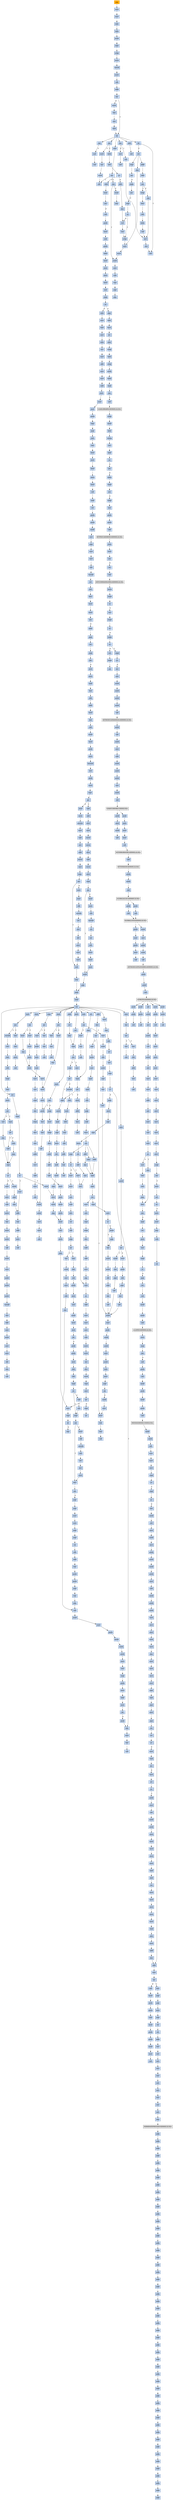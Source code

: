 strict digraph G {
	graph [bgcolor=transparent,
		name=G
	];
	node [color=lightsteelblue,
		fillcolor=lightsteelblue,
		shape=rectangle,
		style=filled
	];
	a0x0049b4c7jmp_0x00400154	[color=lightgrey,
		fillcolor=orange,
		label=jmp];
	a0x00400154movl_0x45201cUINT32_esi	[label=movl];
	a0x0049b4c7jmp_0x00400154 -> a0x00400154movl_0x45201cUINT32_esi	[color="#000000"];
	a0x00400159movl_esi_ebx	[label=movl];
	a0x00400154movl_0x45201cUINT32_esi -> a0x00400159movl_esi_ebx	[color="#000000"];
	a0x0040015blodsl_ds_esi__eax	[label=lodsl];
	a0x00400159movl_esi_ebx -> a0x0040015blodsl_ds_esi__eax	[color="#000000"];
	a0x0040015clodsl_ds_esi__eax	[label=lodsl];
	a0x0040015blodsl_ds_esi__eax -> a0x0040015clodsl_ds_esi__eax	[color="#000000"];
	a0x0040015dpushl_eax	[label=pushl];
	a0x0040015clodsl_ds_esi__eax -> a0x0040015dpushl_eax	[color="#000000"];
	a0x0040015elodsl_ds_esi__eax	[label=lodsl];
	a0x0040015dpushl_eax -> a0x0040015elodsl_ds_esi__eax	[color="#000000"];
	a0x0040015fxchgl_eax_edi	[label=xchgl];
	a0x0040015elodsl_ds_esi__eax -> a0x0040015fxchgl_eax_edi	[color="#000000"];
	a0x00400160movb_0xffffff80UINT8_dl	[label=movb];
	a0x0040015fxchgl_eax_edi -> a0x00400160movb_0xffffff80UINT8_dl	[color="#000000"];
	a0x00400162movsb_ds_esi__es_edi_	[label=movsb];
	a0x00400160movb_0xffffff80UINT8_dl -> a0x00400162movsb_ds_esi__es_edi_	[color="#000000"];
	a0x00400163movb_0xffffff80UINT8_dh	[label=movb];
	a0x00400162movsb_ds_esi__es_edi_ -> a0x00400163movb_0xffffff80UINT8_dh	[color="#000000"];
	a0x00400165call_ebx_	[label=call];
	a0x00400163movb_0xffffff80UINT8_dh -> a0x00400165call_ebx_	[color="#000000"];
	a0x0040012caddb_dl_dl	[label=addb];
	a0x00400165call_ebx_ -> a0x0040012caddb_dl_dl	[color="#000000"];
	a0x0040012ejne_0x40010b	[label=jne];
	a0x0040012caddb_dl_dl -> a0x0040012ejne_0x40010b	[color="#000000"];
	a0x00400130movb_esi__dl	[label=movb];
	a0x0040012ejne_0x40010b -> a0x00400130movb_esi__dl	[color="#000000",
		label=F];
	a0x0040010bret	[label=ret];
	a0x0040012ejne_0x40010b -> a0x0040010bret	[color="#000000",
		label=T];
	a0x00400132jmp_0x400108	[label=jmp];
	a0x00400130movb_esi__dl -> a0x00400132jmp_0x400108	[color="#000000"];
	a0x00400108incl_esi	[label=incl];
	a0x00400132jmp_0x400108 -> a0x00400108incl_esi	[color="#000000"];
	a0x00400109adcb_dl_dl	[label=adcb];
	a0x00400108incl_esi -> a0x00400109adcb_dl_dl	[color="#000000"];
	a0x00400109adcb_dl_dl -> a0x0040010bret	[color="#000000"];
	a0x00400167jae_0x400162	[label=jae];
	a0x0040010bret -> a0x00400167jae_0x400162	[color="#000000"];
	a0x0040016djae_0x400185	[label=jae];
	a0x0040010bret -> a0x0040016djae_0x400185	[color="#000000"];
	a0x00400173jae_0x400196	[label=jae];
	a0x0040010bret -> a0x00400173jae_0x400196	[color="#000000"];
	a0x0040017cadcb_al_al	[label=adcb];
	a0x0040010bret -> a0x0040017cadcb_al_al	[color="#000000"];
	a0x00452005adcl_ecx_ecx	[label=adcl];
	a0x0040010bret -> a0x00452005adcl_ecx_ecx	[color="#000000"];
	a0x00452009jb_0x00452003	[label=jb];
	a0x0040010bret -> a0x00452009jb_0x00452003	[color="#000000"];
	a0x00400169xorl_ecx_ecx	[label=xorl];
	a0x00400167jae_0x400162 -> a0x00400169xorl_ecx_ecx	[color="#000000",
		label=F];
	a0x0040016bcall_ebx_	[label=call];
	a0x00400169xorl_ecx_ecx -> a0x0040016bcall_ebx_	[color="#000000"];
	a0x0040016fxorl_eax_eax	[label=xorl];
	a0x0040016djae_0x400185 -> a0x0040016fxorl_eax_eax	[color="#000000",
		label=F];
	a0x00400185call_0x452000	[label=call];
	a0x0040016djae_0x400185 -> a0x00400185call_0x452000	[color="#000000",
		label=T];
	a0x00400171call_ebx_	[label=call];
	a0x0040016fxorl_eax_eax -> a0x00400171call_ebx_	[color="#000000"];
	a0x00400175movb_0xffffff80UINT8_dh	[label=movb];
	a0x00400173jae_0x400196 -> a0x00400175movb_0xffffff80UINT8_dh	[color="#000000",
		label=F];
	a0x00400196lodsb_ds_esi__al	[label=lodsb];
	a0x00400173jae_0x400196 -> a0x00400196lodsb_ds_esi__al	[color="#000000",
		label=T];
	a0x00400177incl_ecx	[label=incl];
	a0x00400175movb_0xffffff80UINT8_dh -> a0x00400177incl_ecx	[color="#000000"];
	a0x00400178movb_0x10UINT8_al	[label=movb];
	a0x00400177incl_ecx -> a0x00400178movb_0x10UINT8_al	[color="#000000"];
	a0x0040017acall_ebx_	[label=call];
	a0x00400178movb_0x10UINT8_al -> a0x0040017acall_ebx_	[color="#000000"];
	a0x0040017ejae_0x40017a	[label=jae];
	a0x0040017cadcb_al_al -> a0x0040017ejae_0x40017a	[color="#000000"];
	a0x0040017ejae_0x40017a -> a0x0040017acall_ebx_	[color="#000000",
		label=T];
	a0x00400180jne_0x4001c0	[label=jne];
	a0x0040017ejae_0x40017a -> a0x00400180jne_0x4001c0	[color="#000000",
		label=F];
	a0x00400182stosb_al_es_edi_	[label=stosb];
	a0x00400180jne_0x4001c0 -> a0x00400182stosb_al_es_edi_	[color="#000000",
		label=F];
	a0x004001c0pushl_esi	[label=pushl];
	a0x00400180jne_0x4001c0 -> a0x004001c0pushl_esi	[color="#000000",
		label=T];
	a0x00400183jmp_0x400165	[label=jmp];
	a0x00400182stosb_al_es_edi_ -> a0x00400183jmp_0x400165	[color="#000000"];
	a0x004001c1movl_edi_esi	[label=movl];
	a0x004001c0pushl_esi -> a0x004001c1movl_edi_esi	[color="#000000"];
	a0x004001c3subl_eax_esi	[label=subl];
	a0x004001c1movl_edi_esi -> a0x004001c3subl_eax_esi	[color="#000000"];
	a0x004001c5repz_movsb_ds_esi__es_edi_	[label=repz];
	a0x004001c3subl_eax_esi -> a0x004001c5repz_movsb_ds_esi__es_edi_	[color="#000000"];
	a0x004001c7popl_esi	[label=popl];
	a0x004001c5repz_movsb_ds_esi__es_edi_ -> a0x004001c7popl_esi	[color="#000000"];
	a0x004001c8jmp_0x400165	[label=jmp];
	a0x004001c7popl_esi -> a0x004001c8jmp_0x400165	[color="#000000"];
	a0x00400197shrl_eax	[label=shrl];
	a0x00400196lodsb_ds_esi__al -> a0x00400197shrl_eax	[color="#000000"];
	a0x00400199je_0x4001ca	[label=je];
	a0x00400197shrl_eax -> a0x00400199je_0x4001ca	[color="#000000"];
	a0x0040019badcl_ecx_ecx	[label=adcl];
	a0x00400199je_0x4001ca -> a0x0040019badcl_ecx_ecx	[color="#000000",
		label=F];
	a0x004001calodsl_ds_esi__eax	[label=lodsl];
	a0x00400199je_0x4001ca -> a0x004001calodsl_ds_esi__eax	[color="#000000",
		label=T];
	a0x0040019djmp_0x4001b9	[label=jmp];
	a0x0040019badcl_ecx_ecx -> a0x0040019djmp_0x4001b9	[color="#000000"];
	a0x004001b9incl_ecx	[label=incl];
	a0x0040019djmp_0x4001b9 -> a0x004001b9incl_ecx	[color="#000000"];
	a0x004001baincl_ecx	[label=incl];
	a0x004001b9incl_ecx -> a0x004001baincl_ecx	[color="#000000"];
	a0x004001bbxchgl_eax_ebp	[label=xchgl];
	a0x004001baincl_ecx -> a0x004001bbxchgl_eax_ebp	[color="#000000"];
	a0x004001bcmovl_ebp_eax	[label=movl];
	a0x004001bbxchgl_eax_ebp -> a0x004001bcmovl_ebp_eax	[color="#000000"];
	a0x004001bemovb_0x0UINT8_dh	[label=movb];
	a0x004001bcmovl_ebp_eax -> a0x004001bemovb_0x0UINT8_dh	[color="#000000"];
	a0x004001bemovb_0x0UINT8_dh -> a0x004001c0pushl_esi	[color="#000000"];
	a0x00452000xorl_ecx_ecx	[label=xorl];
	a0x00400185call_0x452000 -> a0x00452000xorl_ecx_ecx	[color="#000000"];
	a0x00452002incl_ecx	[label=incl];
	a0x00452000xorl_ecx_ecx -> a0x00452002incl_ecx	[color="#000000"];
	a0x00452003call_ebx_	[label=call];
	a0x00452002incl_ecx -> a0x00452003call_ebx_	[color="#000000"];
	a0x00452007call_ebx_	[label=call];
	a0x00452005adcl_ecx_ecx -> a0x00452007call_ebx_	[color="#000000"];
	a0x00452009jb_0x00452003 -> a0x00452003call_ebx_	[color="#000000",
		label=T];
	a0x0045200bret	[label=ret];
	a0x00452009jb_0x00452003 -> a0x0045200bret	[color="#000000",
		label=F];
	a0x0040018aaddb_dh_dh	[label=addb];
	a0x0045200bret -> a0x0040018aaddb_dh_dh	[color="#000000"];
	a0x004001a8cmpl_0x7d00UINT32_eax	[label=cmpl];
	a0x0045200bret -> a0x004001a8cmpl_0x7d00UINT32_eax	[color="#000000"];
	a0x00400194jmp_0x4001bc	[label=jmp];
	a0x0045200bret -> a0x00400194jmp_0x4001bc	[color="#000000"];
	a0x0040018csbbl_0x1UINT8_ecx	[label=sbbl];
	a0x0040018aaddb_dh_dh -> a0x0040018csbbl_0x1UINT8_ecx	[color="#000000"];
	a0x0040018fjne_0x40019f	[label=jne];
	a0x0040018csbbl_0x1UINT8_ecx -> a0x0040018fjne_0x40019f	[color="#000000"];
	a0x0040019fxchgl_eax_ecx	[label=xchgl];
	a0x0040018fjne_0x40019f -> a0x0040019fxchgl_eax_ecx	[color="#000000",
		label=T];
	a0x00400191call__4ebx_	[label=call];
	a0x0040018fjne_0x40019f -> a0x00400191call__4ebx_	[color="#000000",
		label=F];
	a0x004001a0decl_eax	[label=decl];
	a0x0040019fxchgl_eax_ecx -> a0x004001a0decl_eax	[color="#000000"];
	a0x004001a1shll_0x8UINT8_eax	[label=shll];
	a0x004001a0decl_eax -> a0x004001a1shll_0x8UINT8_eax	[color="#000000"];
	a0x004001a4lodsb_ds_esi__al	[label=lodsb];
	a0x004001a1shll_0x8UINT8_eax -> a0x004001a4lodsb_ds_esi__al	[color="#000000"];
	a0x004001a5call__4ebx_	[label=call];
	a0x004001a4lodsb_ds_esi__al -> a0x004001a5call__4ebx_	[color="#000000"];
	a0x004001a5call__4ebx_ -> a0x00452000xorl_ecx_ecx	[color="#000000"];
	a0x004001adjae_0x4001b9	[label=jae];
	a0x004001a8cmpl_0x7d00UINT32_eax -> a0x004001adjae_0x4001b9	[color="#000000"];
	a0x004001afcmpb_0x5UINT8_ah	[label=cmpb];
	a0x004001adjae_0x4001b9 -> a0x004001afcmpb_0x5UINT8_ah	[color="#000000",
		label=F];
	a0x004001b2jae_0x4001ba	[label=jae];
	a0x004001afcmpb_0x5UINT8_ah -> a0x004001b2jae_0x4001ba	[color="#000000"];
	a0x004001b4cmpl_0x7fUINT8_eax	[label=cmpl];
	a0x004001b2jae_0x4001ba -> a0x004001b4cmpl_0x7fUINT8_eax	[color="#000000",
		label=F];
	a0x004001b7ja_0x4001bb	[label=ja];
	a0x004001b4cmpl_0x7fUINT8_eax -> a0x004001b7ja_0x4001bb	[color="#000000"];
	a0x004001b7ja_0x4001bb -> a0x004001b9incl_ecx	[color="#000000",
		label=F];
	a0x004001b7ja_0x4001bb -> a0x004001bbxchgl_eax_ebp	[color="#000000",
		label=T];
	a0x00400191call__4ebx_ -> a0x00452000xorl_ecx_ecx	[color="#000000"];
	a0x00400194jmp_0x4001bc -> a0x004001bcmovl_ebp_eax	[color="#000000"];
	a0x004001cbtestl_eax_eax	[label=testl];
	a0x004001calodsl_ds_esi__eax -> a0x004001cbtestl_eax_eax	[color="#000000"];
	a0x004001cdjne_0x40015f	[label=jne];
	a0x004001cbtestl_eax_eax -> a0x004001cdjne_0x40015f	[color="#000000"];
	a0x004001cfcall_0x49b743	[label=call];
	a0x004001cdjne_0x40015f -> a0x004001cfcall_0x49b743	[color="#000000",
		label=F];
	a0x0049b743pushl_ebp	[label=pushl];
	a0x004001cfcall_0x49b743 -> a0x0049b743pushl_ebp	[color="#000000"];
	a0x0049b744movl_esp_ebp	[label=movl];
	a0x0049b743pushl_ebp -> a0x0049b744movl_esp_ebp	[color="#000000"];
	a0x0049b746subl_0x40UINT8_esp	[label=subl];
	a0x0049b744movl_esp_ebp -> a0x0049b746subl_0x40UINT8_esp	[color="#000000"];
	a0x0049b749pushl_ebx	[label=pushl];
	a0x0049b746subl_0x40UINT8_esp -> a0x0049b749pushl_ebx	[color="#000000"];
	a0x0049b74alodsl_ds_esi__eax	[label=lodsl];
	a0x0049b749pushl_ebx -> a0x0049b74alodsl_ds_esi__eax	[color="#000000"];
	a0x0049b74bmovl_eax__40ebp_	[label=movl];
	a0x0049b74alodsl_ds_esi__eax -> a0x0049b74bmovl_eax__40ebp_	[color="#000000"];
	a0x0049b74emovl_esi__28ebp_	[label=movl];
	a0x0049b74bmovl_eax__40ebp_ -> a0x0049b74emovl_esi__28ebp_	[color="#000000"];
	a0x0049b751movl__40ebp__ebx	[label=movl];
	a0x0049b74emovl_esi__28ebp_ -> a0x0049b751movl__40ebp__ebx	[color="#000000"];
	a0x0049b754movl__28ebp__esi	[label=movl];
	a0x0049b751movl__40ebp__ebx -> a0x0049b754movl__28ebp__esi	[color="#000000"];
	a0x0049b757xorl_eax_eax	[label=xorl];
	a0x0049b754movl__28ebp__esi -> a0x0049b757xorl_eax_eax	[color="#000000"];
	a0x0049b759cmpl_eax_esi_	[label=cmpl];
	a0x0049b757xorl_eax_eax -> a0x0049b759cmpl_eax_esi_	[color="#000000"];
	a0x0049b75bje_0x49ba13	[label=je];
	a0x0049b759cmpl_eax_esi_ -> a0x0049b75bje_0x49ba13	[color="#000000"];
	a0x0049b761lodsl_ds_esi__eax	[label=lodsl];
	a0x0049b75bje_0x49ba13 -> a0x0049b761lodsl_ds_esi__eax	[color="#000000",
		label=F];
	a0x0049ba13popl_ebx	[label=popl];
	a0x0049b75bje_0x49ba13 -> a0x0049ba13popl_ebx	[color="#000000",
		label=T];
	a0x0049b762movl_eax__40ebp_	[label=movl];
	a0x0049b761lodsl_ds_esi__eax -> a0x0049b762movl_eax__40ebp_	[color="#000000"];
	a0x0049b765lodsl_ds_esi__eax	[label=lodsl];
	a0x0049b762movl_eax__40ebp_ -> a0x0049b765lodsl_ds_esi__eax	[color="#000000"];
	a0x0049b766movl_eax__24ebp_	[label=movl];
	a0x0049b765lodsl_ds_esi__eax -> a0x0049b766movl_eax__24ebp_	[color="#000000"];
	a0x0049b769lodsl_ds_esi__eax	[label=lodsl];
	a0x0049b766movl_eax__24ebp_ -> a0x0049b769lodsl_ds_esi__eax	[color="#000000"];
	a0x0049b76aincl_esi	[label=incl];
	a0x0049b769lodsl_ds_esi__eax -> a0x0049b76aincl_esi	[color="#000000"];
	a0x0049b76bmovl_esi__44ebp_	[label=movl];
	a0x0049b76aincl_esi -> a0x0049b76bmovl_esi__44ebp_	[color="#000000"];
	a0x0049b76eaddl_eax_esi	[label=addl];
	a0x0049b76bmovl_esi__44ebp_ -> a0x0049b76eaddl_eax_esi	[color="#000000"];
	a0x0049b770movl_esi__28ebp_	[label=movl];
	a0x0049b76eaddl_eax_esi -> a0x0049b770movl_esi__28ebp_	[color="#000000"];
	a0x0049b773movl__44ebp__edx	[label=movl];
	a0x0049b770movl_esi__28ebp_ -> a0x0049b773movl__44ebp__edx	[color="#000000"];
	a0x0049b776andb_0x0UINT8__1ebp_	[label=andb];
	a0x0049b773movl__44ebp__edx -> a0x0049b776andb_0x0UINT8__1ebp_	[color="#000000"];
	a0x0049b77amovl_0x1b9bUINT32_ecx	[label=movl];
	a0x0049b776andb_0x0UINT8__1ebp_ -> a0x0049b77amovl_0x1b9bUINT32_ecx	[color="#000000"];
	a0x0049b77fmovl_0x4000400UINT32_eax	[label=movl];
	a0x0049b77amovl_0x1b9bUINT32_ecx -> a0x0049b77fmovl_0x4000400UINT32_eax	[color="#000000"];
	a0x0049b784movl_ebx_edi	[label=movl];
	a0x0049b77fmovl_0x4000400UINT32_eax -> a0x0049b784movl_ebx_edi	[color="#000000"];
	a0x0049b786pushl_0x1UINT8	[label=pushl];
	a0x0049b784movl_ebx_edi -> a0x0049b786pushl_0x1UINT8	[color="#000000"];
	a0x0049b788repz_stosl_eax_es_edi_	[label=repz];
	a0x0049b786pushl_0x1UINT8 -> a0x0049b788repz_stosl_eax_es_edi_	[color="#000000"];
	a0x0049b78apopl_edi	[label=popl];
	a0x0049b788repz_stosl_eax_es_edi_ -> a0x0049b78apopl_edi	[color="#000000"];
	a0x0049b78bxorl_esi_esi	[label=xorl];
	a0x0049b78apopl_edi -> a0x0049b78bxorl_esi_esi	[color="#000000"];
	a0x0049b78dleal__64ebp__ecx	[label=leal];
	a0x0049b78bxorl_esi_esi -> a0x0049b78dleal__64ebp__ecx	[color="#000000"];
	a0x0049b790movl_edi__20ebp_	[label=movl];
	a0x0049b78dleal__64ebp__ecx -> a0x0049b790movl_edi__20ebp_	[color="#000000"];
	a0x0049b793movl_edi__16ebp_	[label=movl];
	a0x0049b790movl_edi__20ebp_ -> a0x0049b793movl_edi__16ebp_	[color="#000000"];
	a0x0049b796movl_edi__36ebp_	[label=movl];
	a0x0049b793movl_edi__16ebp_ -> a0x0049b796movl_edi__36ebp_	[color="#000000"];
	a0x0049b799movl_esi__8ebp_	[label=movl];
	a0x0049b796movl_edi__36ebp_ -> a0x0049b799movl_esi__8ebp_	[color="#000000"];
	a0x0049b79cmovl_esi__32ebp_	[label=movl];
	a0x0049b799movl_esi__8ebp_ -> a0x0049b79cmovl_esi__32ebp_	[color="#000000"];
	a0x0049b79fcall_0x49b4e0	[label=call];
	a0x0049b79cmovl_esi__32ebp_ -> a0x0049b79fcall_0x49b4e0	[color="#000000"];
	a0x0049b4e0andl_0x0UINT8_0x8ecx_	[label=andl];
	a0x0049b79fcall_0x49b4e0 -> a0x0049b4e0andl_0x0UINT8_0x8ecx_	[color="#000000"];
	a0x0049b4e4orl_0xffffffffUINT8_0x4ecx_	[label=orl];
	a0x0049b4e0andl_0x0UINT8_0x8ecx_ -> a0x0049b4e4orl_0xffffffffUINT8_0x4ecx_	[color="#000000"];
	a0x0049b4e8pushl_esi	[label=pushl];
	a0x0049b4e4orl_0xffffffffUINT8_0x4ecx_ -> a0x0049b4e8pushl_esi	[color="#000000"];
	a0x0049b4e9pushl_edi	[label=pushl];
	a0x0049b4e8pushl_esi -> a0x0049b4e9pushl_edi	[color="#000000"];
	a0x0049b4eapushl_0x5UINT8	[label=pushl];
	a0x0049b4e9pushl_edi -> a0x0049b4eapushl_0x5UINT8	[color="#000000"];
	a0x0049b4ecmovl_edx_ecx_	[label=movl];
	a0x0049b4eapushl_0x5UINT8 -> a0x0049b4ecmovl_edx_ecx_	[color="#000000"];
	a0x0049b4eepopl_edx	[label=popl];
	a0x0049b4ecmovl_edx_ecx_ -> a0x0049b4eepopl_edx	[color="#000000"];
	a0x0049b4efmovl_ecx__eax	[label=movl];
	a0x0049b4eepopl_edx -> a0x0049b4efmovl_ecx__eax	[color="#000000"];
	a0x0049b4f1movl_0x8ecx__esi	[label=movl];
	a0x0049b4efmovl_ecx__eax -> a0x0049b4f1movl_0x8ecx__esi	[color="#000000"];
	a0x0049b4f4shll_0x8UINT8_esi	[label=shll];
	a0x0049b4f1movl_0x8ecx__esi -> a0x0049b4f4shll_0x8UINT8_esi	[color="#000000"];
	a0x0049b4f7movzbl_eax__edi	[label=movzbl];
	a0x0049b4f4shll_0x8UINT8_esi -> a0x0049b4f7movzbl_eax__edi	[color="#000000"];
	a0x0049b4faorl_edi_esi	[label=orl];
	a0x0049b4f7movzbl_eax__edi -> a0x0049b4faorl_edi_esi	[color="#000000"];
	a0x0049b4fcincl_eax	[label=incl];
	a0x0049b4faorl_edi_esi -> a0x0049b4fcincl_eax	[color="#000000"];
	a0x0049b4fddecl_edx	[label=decl];
	a0x0049b4fcincl_eax -> a0x0049b4fddecl_edx	[color="#000000"];
	a0x0049b4femovl_esi_0x8ecx_	[label=movl];
	a0x0049b4fddecl_edx -> a0x0049b4femovl_esi_0x8ecx_	[color="#000000"];
	a0x0049b501movl_eax_ecx_	[label=movl];
	a0x0049b4femovl_esi_0x8ecx_ -> a0x0049b501movl_eax_ecx_	[color="#000000"];
	a0x0049b503jne_0x49b4ef	[label=jne];
	a0x0049b501movl_eax_ecx_ -> a0x0049b503jne_0x49b4ef	[color="#000000"];
	a0x0049b505popl_edi	[label=popl];
	a0x0049b503jne_0x49b4ef -> a0x0049b505popl_edi	[color="#000000",
		label=F];
	a0x0049b506popl_esi	[label=popl];
	a0x0049b505popl_edi -> a0x0049b506popl_esi	[color="#000000"];
	a0x0049b507ret	[label=ret];
	a0x0049b506popl_esi -> a0x0049b507ret	[color="#000000"];
	a0x0049b7a4cmpl_esi__40ebp_	[label=cmpl];
	a0x0049b507ret -> a0x0049b7a4cmpl_esi__40ebp_	[color="#000000"];
	a0x0049b7a7jbe_0x49b754	[label=jbe];
	a0x0049b7a4cmpl_esi__40ebp_ -> a0x0049b7a7jbe_0x49b754	[color="#000000"];
	a0x0049b7a9movl__8ebp__eax	[label=movl];
	a0x0049b7a7jbe_0x49b754 -> a0x0049b7a9movl__8ebp__eax	[color="#000000",
		label=F];
	a0x0049b7acmovl_esi_ecx	[label=movl];
	a0x0049b7a9movl__8ebp__eax -> a0x0049b7acmovl_esi_ecx	[color="#000000"];
	a0x0049b7aeandl_0x3UINT8_eax	[label=andl];
	a0x0049b7acmovl_esi_ecx -> a0x0049b7aeandl_0x3UINT8_eax	[color="#000000"];
	a0x0049b7b1leal__64ebp__edx	[label=leal];
	a0x0049b7aeandl_0x3UINT8_eax -> a0x0049b7b1leal__64ebp__edx	[color="#000000"];
	a0x0049b7b4shll_0x4UINT8_ecx	[label=shll];
	a0x0049b7b1leal__64ebp__edx -> a0x0049b7b4shll_0x4UINT8_ecx	[color="#000000"];
	a0x0049b7b7addl_eax_ecx	[label=addl];
	a0x0049b7b4shll_0x4UINT8_ecx -> a0x0049b7b7addl_eax_ecx	[color="#000000"];
	a0x0049b7b9movl_eax__12ebp_	[label=movl];
	a0x0049b7b7addl_eax_ecx -> a0x0049b7b9movl_eax__12ebp_	[color="#000000"];
	a0x0049b7bcleal_ebxecx2__ecx	[label=leal];
	a0x0049b7b9movl_eax__12ebp_ -> a0x0049b7bcleal_ebxecx2__ecx	[color="#000000"];
	a0x0049b7bfcall_0x49b54c	[label=call];
	a0x0049b7bcleal_ebxecx2__ecx -> a0x0049b7bfcall_0x49b54c	[color="#000000"];
	a0x0049b54cpushl_esi	[label=pushl];
	a0x0049b7bfcall_0x49b54c -> a0x0049b54cpushl_esi	[color="#000000"];
	a0x0049b54dmovl_0x4edx__esi	[label=movl];
	a0x0049b54cpushl_esi -> a0x0049b54dmovl_0x4edx__esi	[color="#000000"];
	a0x0049b550pushl_edi	[label=pushl];
	a0x0049b54dmovl_0x4edx__esi -> a0x0049b550pushl_edi	[color="#000000"];
	a0x0049b551movl_esi_eax	[label=movl];
	a0x0049b550pushl_edi -> a0x0049b551movl_esi_eax	[color="#000000"];
	a0x0049b553movzwl_ecx__edi	[label=movzwl];
	a0x0049b551movl_esi_eax -> a0x0049b553movzwl_ecx__edi	[color="#000000"];
	a0x0049b556shrl_0xbUINT8_eax	[label=shrl];
	a0x0049b553movzwl_ecx__edi -> a0x0049b556shrl_0xbUINT8_eax	[color="#000000"];
	a0x0049b559imull_edi_eax	[label=imull];
	a0x0049b556shrl_0xbUINT8_eax -> a0x0049b559imull_edi_eax	[color="#000000"];
	a0x0049b55cmovl_0x8edx__edi	[label=movl];
	a0x0049b559imull_edi_eax -> a0x0049b55cmovl_0x8edx__edi	[color="#000000"];
	a0x0049b55fcmpl_eax_edi	[label=cmpl];
	a0x0049b55cmovl_0x8edx__edi -> a0x0049b55fcmpl_eax_edi	[color="#000000"];
	a0x0049b561jae_0x49b5a2	[label=jae];
	a0x0049b55fcmpl_eax_edi -> a0x0049b561jae_0x49b5a2	[color="#000000"];
	a0x0049b563movl_eax_0x4edx_	[label=movl];
	a0x0049b561jae_0x49b5a2 -> a0x0049b563movl_eax_0x4edx_	[color="#000000",
		label=F];
	a0x0049b5a2subl_eax_esi	[label=subl];
	a0x0049b561jae_0x49b5a2 -> a0x0049b5a2subl_eax_esi	[color="#000000",
		label=T];
	a0x0049b566movw_ecx__ax	[label=movw];
	a0x0049b563movl_eax_0x4edx_ -> a0x0049b566movw_ecx__ax	[color="#000000"];
	a0x0049b569movzwl_ax_esi	[label=movzwl];
	a0x0049b566movw_ecx__ax -> a0x0049b569movzwl_ax_esi	[color="#000000"];
	a0x0049b56cmovl_0x800UINT32_edi	[label=movl];
	a0x0049b569movzwl_ax_esi -> a0x0049b56cmovl_0x800UINT32_edi	[color="#000000"];
	a0x0049b571subl_esi_edi	[label=subl];
	a0x0049b56cmovl_0x800UINT32_edi -> a0x0049b571subl_esi_edi	[color="#000000"];
	a0x0049b573sarl_0x5UINT8_edi	[label=sarl];
	a0x0049b571subl_esi_edi -> a0x0049b573sarl_0x5UINT8_edi	[color="#000000"];
	a0x0049b576addl_eax_edi	[label=addl];
	a0x0049b573sarl_0x5UINT8_edi -> a0x0049b576addl_eax_edi	[color="#000000"];
	a0x0049b578movw_di_ecx_	[label=movw];
	a0x0049b576addl_eax_edi -> a0x0049b578movw_di_ecx_	[color="#000000"];
	a0x0049b57bmovl_0x4edx__eax	[label=movl];
	a0x0049b578movw_di_ecx_ -> a0x0049b57bmovl_0x4edx__eax	[color="#000000"];
	a0x0049b57ecmpl_0x1000000UINT32_eax	[label=cmpl];
	a0x0049b57bmovl_0x4edx__eax -> a0x0049b57ecmpl_0x1000000UINT32_eax	[color="#000000"];
	a0x0049b583jae_0x49b59e	[label=jae];
	a0x0049b57ecmpl_0x1000000UINT32_eax -> a0x0049b583jae_0x49b59e	[color="#000000"];
	a0x0049b59exorl_eax_eax	[label=xorl];
	a0x0049b583jae_0x49b59e -> a0x0049b59exorl_eax_eax	[color="#000000",
		label=T];
	a0x0049b585movl_edx__ecx	[label=movl];
	a0x0049b583jae_0x49b59e -> a0x0049b585movl_edx__ecx	[color="#000000",
		label=F];
	a0x0049b5a0jmp_0x49b5e1	[label=jmp];
	a0x0049b59exorl_eax_eax -> a0x0049b5a0jmp_0x49b5e1	[color="#000000"];
	a0x0049b5e1popl_edi	[label=popl];
	a0x0049b5a0jmp_0x49b5e1 -> a0x0049b5e1popl_edi	[color="#000000"];
	a0x0049b5e2popl_esi	[label=popl];
	a0x0049b5e1popl_edi -> a0x0049b5e2popl_esi	[color="#000000"];
	a0x0049b5e3ret	[label=ret];
	a0x0049b5e2popl_esi -> a0x0049b5e3ret	[color="#000000"];
	a0x0049b7c4testl_eax_eax	[label=testl];
	a0x0049b5e3ret -> a0x0049b7c4testl_eax_eax	[color="#000000"];
	a0x0049b838orl__52ebp__eax	[label=orl];
	a0x0049b5e3ret -> a0x0049b838orl__52ebp__eax	[color="#000000"];
	a0x0049b863cmpl_0x1UINT8_eax	[label=cmpl];
	a0x0049b5e3ret -> a0x0049b863cmpl_0x1UINT8_eax	[color="#000000"];
	a0x0049b6e9testl_eax_eax	[label=testl];
	a0x0049b5e3ret -> a0x0049b6e9testl_eax_eax	[color="#000000"];
	a0x0049b607addl_esi_eax	[label=addl];
	a0x0049b5e3ret -> a0x0049b607addl_esi_eax	[color="#000000"];
	a0x0049b646movl_edi_ecx	[label=movl];
	a0x0049b5e3ret -> a0x0049b646movl_edi_ecx	[color="#000000"];
	a0x0049b687movl_eax_ebx	[label=movl];
	a0x0049b5e3ret -> a0x0049b687movl_eax_ebx	[color="#000000"];
	a0x0049b6b5addl_ebx_ebx	[label=addl];
	a0x0049b5e3ret -> a0x0049b6b5addl_ebx_ebx	[color="#000000"];
	a0x0049b87btestl_eax_eax	[label=testl];
	a0x0049b5e3ret -> a0x0049b87btestl_eax_eax	[color="#000000"];
	a0x0049b893testl_eax_eax	[label=testl];
	a0x0049b5e3ret -> a0x0049b893testl_eax_eax	[color="#000000"];
	a0x0049b6d1orl_eax_ebx	[label=orl];
	a0x0049b5e3ret -> a0x0049b6d1orl_eax_ebx	[color="#000000"];
	a0x0049b8cdtestl_eax_eax	[label=testl];
	a0x0049b5e3ret -> a0x0049b8cdtestl_eax_eax	[color="#000000"];
	a0x0049b8e5testl_eax_eax	[label=testl];
	a0x0049b5e3ret -> a0x0049b8e5testl_eax_eax	[color="#000000"];
	a0x0049b70dtestl_eax_eax	[label=testl];
	a0x0049b5e3ret -> a0x0049b70dtestl_eax_eax	[color="#000000"];
	a0x0049b7c6jne_0x49b84d	[label=jne];
	a0x0049b7c4testl_eax_eax -> a0x0049b7c6jne_0x49b84d	[color="#000000"];
	a0x0049b7ccmovzbl__1ebp__eax	[label=movzbl];
	a0x0049b7c6jne_0x49b84d -> a0x0049b7ccmovzbl__1ebp__eax	[color="#000000",
		label=F];
	a0x0049b84dleal__64ebp__edx	[label=leal];
	a0x0049b7c6jne_0x49b84d -> a0x0049b84dleal__64ebp__edx	[color="#000000",
		label=T];
	a0x0049b7d0shrl_0x4UINT8_eax	[label=shrl];
	a0x0049b7ccmovzbl__1ebp__eax -> a0x0049b7d0shrl_0x4UINT8_eax	[color="#000000"];
	a0x0049b7d3leal_eaxeax2__eax	[label=leal];
	a0x0049b7d0shrl_0x4UINT8_eax -> a0x0049b7d3leal_eaxeax2__eax	[color="#000000"];
	a0x0049b7d6shll_0x9UINT8_eax	[label=shll];
	a0x0049b7d3leal_eaxeax2__eax -> a0x0049b7d6shll_0x9UINT8_eax	[color="#000000"];
	a0x0049b7d9cmpl_0x4UINT8_esi	[label=cmpl];
	a0x0049b7d6shll_0x9UINT8_eax -> a0x0049b7d9cmpl_0x4UINT8_esi	[color="#000000"];
	a0x0049b7dcleal_0xe6ceaxebx__ecx	[label=leal];
	a0x0049b7d9cmpl_0x4UINT8_esi -> a0x0049b7dcleal_0xe6ceaxebx__ecx	[color="#000000"];
	a0x0049b7e3movl_ecx__12ebp_	[label=movl];
	a0x0049b7dcleal_0xe6ceaxebx__ecx -> a0x0049b7e3movl_ecx__12ebp_	[color="#000000"];
	a0x0049b7e6jnl_0x49b7ec	[label=jnl];
	a0x0049b7e3movl_ecx__12ebp_ -> a0x0049b7e6jnl_0x49b7ec	[color="#000000"];
	a0x0049b7e8xorl_esi_esi	[label=xorl];
	a0x0049b7e6jnl_0x49b7ec -> a0x0049b7e8xorl_esi_esi	[color="#000000",
		label=F];
	a0x0049b7eccmpl_0xaUINT8_esi	[label=cmpl];
	a0x0049b7e6jnl_0x49b7ec -> a0x0049b7eccmpl_0xaUINT8_esi	[color="#000000",
		label=T];
	a0x0049b7eajmp_0x49b7f9	[label=jmp];
	a0x0049b7e8xorl_esi_esi -> a0x0049b7eajmp_0x49b7f9	[color="#000000"];
	a0x0049b7f9cmpl_0x0UINT8__32ebp_	[label=cmpl];
	a0x0049b7eajmp_0x49b7f9 -> a0x0049b7f9cmpl_0x0UINT8__32ebp_	[color="#000000"];
	a0x0049b7fdje_0x49b821	[label=je];
	a0x0049b7f9cmpl_0x0UINT8__32ebp_ -> a0x0049b7fdje_0x49b821	[color="#000000"];
	a0x0049b821pushl_0x1UINT8	[label=pushl];
	a0x0049b7fdje_0x49b821 -> a0x0049b821pushl_0x1UINT8	[color="#000000",
		label=T];
	a0x0049b7ffmovl__8ebp__eax	[label=movl];
	a0x0049b7fdje_0x49b821 -> a0x0049b7ffmovl__8ebp__eax	[color="#000000",
		label=F];
	a0x0049b823popl_eax	[label=popl];
	a0x0049b821pushl_0x1UINT8 -> a0x0049b823popl_eax	[color="#000000"];
	a0x0049b824jmp_0x49b829	[label=jmp];
	a0x0049b823popl_eax -> a0x0049b824jmp_0x49b829	[color="#000000"];
	a0x0049b829addl_eax_eax	[label=addl];
	a0x0049b824jmp_0x49b829 -> a0x0049b829addl_eax_eax	[color="#000000"];
	a0x0049b82bleal__64ebp__edx	[label=leal];
	a0x0049b829addl_eax_eax -> a0x0049b82bleal__64ebp__edx	[color="#000000"];
	a0x0049b82eaddl_eax_ecx	[label=addl];
	a0x0049b82bleal__64ebp__edx -> a0x0049b82eaddl_eax_ecx	[color="#000000"];
	a0x0049b830movl_eax__52ebp_	[label=movl];
	a0x0049b82eaddl_eax_ecx -> a0x0049b830movl_eax__52ebp_	[color="#000000"];
	a0x0049b833call_0x49b54c	[label=call];
	a0x0049b830movl_eax__52ebp_ -> a0x0049b833call_0x49b54c	[color="#000000"];
	a0x0049b83bcmpl_0x100UINT32_eax	[label=cmpl];
	a0x0049b838orl__52ebp__eax -> a0x0049b83bcmpl_0x100UINT32_eax	[color="#000000"];
	a0x0049b840jl_0x49b826	[label=jl];
	a0x0049b83bcmpl_0x100UINT32_eax -> a0x0049b840jl_0x49b826	[color="#000000"];
	a0x0049b826movl__12ebp__ecx	[label=movl];
	a0x0049b840jl_0x49b826 -> a0x0049b826movl__12ebp__ecx	[color="#000000",
		label=T];
	a0x0049b842movb_al__1ebp_	[label=movb];
	a0x0049b840jl_0x49b826 -> a0x0049b842movb_al__1ebp_	[color="#000000",
		label=F];
	a0x0049b826movl__12ebp__ecx -> a0x0049b829addl_eax_eax	[color="#000000"];
	a0x0049b5a4subl_eax_edi	[label=subl];
	a0x0049b5a2subl_eax_esi -> a0x0049b5a4subl_eax_edi	[color="#000000"];
	a0x0049b5a6movl_esi_0x4edx_	[label=movl];
	a0x0049b5a4subl_eax_edi -> a0x0049b5a6movl_esi_0x4edx_	[color="#000000"];
	a0x0049b5a9movl_edi_0x8edx_	[label=movl];
	a0x0049b5a6movl_esi_0x4edx_ -> a0x0049b5a9movl_edi_0x8edx_	[color="#000000"];
	a0x0049b5acmovw_ecx__ax	[label=movw];
	a0x0049b5a9movl_edi_0x8edx_ -> a0x0049b5acmovw_ecx__ax	[color="#000000"];
	a0x0049b5afmovw_ax_si	[label=movw];
	a0x0049b5acmovw_ecx__ax -> a0x0049b5afmovw_ax_si	[color="#000000"];
	a0x0049b5b2shrw_0x5UINT8_si	[label=shrw];
	a0x0049b5afmovw_ax_si -> a0x0049b5b2shrw_0x5UINT8_si	[color="#000000"];
	a0x0049b5b6subl_esi_eax	[label=subl];
	a0x0049b5b2shrw_0x5UINT8_si -> a0x0049b5b6subl_esi_eax	[color="#000000"];
	a0x0049b5b8movw_ax_ecx_	[label=movw];
	a0x0049b5b6subl_esi_eax -> a0x0049b5b8movw_ax_ecx_	[color="#000000"];
	a0x0049b5bbmovl_0x4edx__eax	[label=movl];
	a0x0049b5b8movw_ax_ecx_ -> a0x0049b5bbmovl_0x4edx__eax	[color="#000000"];
	a0x0049b5becmpl_0x1000000UINT32_eax	[label=cmpl];
	a0x0049b5bbmovl_0x4edx__eax -> a0x0049b5becmpl_0x1000000UINT32_eax	[color="#000000"];
	a0x0049b5c3jae_0x49b5de	[label=jae];
	a0x0049b5becmpl_0x1000000UINT32_eax -> a0x0049b5c3jae_0x49b5de	[color="#000000"];
	a0x0049b5depushl_0x1UINT8	[label=pushl];
	a0x0049b5c3jae_0x49b5de -> a0x0049b5depushl_0x1UINT8	[color="#000000",
		label=T];
	a0x0049b5c5movl_edx__ecx	[label=movl];
	a0x0049b5c3jae_0x49b5de -> a0x0049b5c5movl_edx__ecx	[color="#000000",
		label=F];
	a0x0049b5e0popl_eax	[label=popl];
	a0x0049b5depushl_0x1UINT8 -> a0x0049b5e0popl_eax	[color="#000000"];
	a0x0049b5e0popl_eax -> a0x0049b5e1popl_edi	[color="#000000"];
	a0x0049b5c7movl_0x8edx__esi	[label=movl];
	a0x0049b5c5movl_edx__ecx -> a0x0049b5c7movl_0x8edx__esi	[color="#000000"];
	a0x0049b5cashll_0x8UINT8_esi	[label=shll];
	a0x0049b5c7movl_0x8edx__esi -> a0x0049b5cashll_0x8UINT8_esi	[color="#000000"];
	a0x0049b5cdmovzbl_ecx__edi	[label=movzbl];
	a0x0049b5cashll_0x8UINT8_esi -> a0x0049b5cdmovzbl_ecx__edi	[color="#000000"];
	a0x0049b5d0orl_edi_esi	[label=orl];
	a0x0049b5cdmovzbl_ecx__edi -> a0x0049b5d0orl_edi_esi	[color="#000000"];
	a0x0049b5d2incl_ecx	[label=incl];
	a0x0049b5d0orl_edi_esi -> a0x0049b5d2incl_ecx	[color="#000000"];
	a0x0049b5d3shll_0x8UINT8_eax	[label=shll];
	a0x0049b5d2incl_ecx -> a0x0049b5d3shll_0x8UINT8_eax	[color="#000000"];
	a0x0049b5d6movl_esi_0x8edx_	[label=movl];
	a0x0049b5d3shll_0x8UINT8_eax -> a0x0049b5d6movl_esi_0x8edx_	[color="#000000"];
	a0x0049b5d9movl_ecx_edx_	[label=movl];
	a0x0049b5d6movl_esi_0x8edx_ -> a0x0049b5d9movl_ecx_edx_	[color="#000000"];
	a0x0049b5dbmovl_eax_0x4edx_	[label=movl];
	a0x0049b5d9movl_ecx_edx_ -> a0x0049b5dbmovl_eax_0x4edx_	[color="#000000"];
	a0x0049b5dbmovl_eax_0x4edx_ -> a0x0049b5depushl_0x1UINT8	[color="#000000"];
	a0x0049b845movl__24ebp__eax	[label=movl];
	a0x0049b842movb_al__1ebp_ -> a0x0049b845movl__24ebp__eax	[color="#000000"];
	a0x0049b848movb__1ebp__cl	[label=movb];
	a0x0049b845movl__24ebp__eax -> a0x0049b848movb__1ebp__cl	[color="#000000"];
	a0x0049b84bjmp_0x49b8b3	[label=jmp];
	a0x0049b848movb__1ebp__cl -> a0x0049b84bjmp_0x49b8b3	[color="#000000"];
	a0x0049b8b3movl__8ebp__edx	[label=movl];
	a0x0049b84bjmp_0x49b8b3 -> a0x0049b8b3movl__8ebp__edx	[color="#000000"];
	a0x0049b8b6incl__8ebp_	[label=incl];
	a0x0049b8b3movl__8ebp__edx -> a0x0049b8b6incl__8ebp_	[color="#000000"];
	a0x0049b8b9movb_cl_edxeax_	[label=movb];
	a0x0049b8b6incl__8ebp_ -> a0x0049b8b9movb_cl_edxeax_	[color="#000000"];
	a0x0049b8bcjmp_0x49ba02	[label=jmp];
	a0x0049b8b9movb_cl_edxeax_ -> a0x0049b8bcjmp_0x49ba02	[color="#000000"];
	a0x0049ba02movl__8ebp__eax	[label=movl];
	a0x0049b8bcjmp_0x49ba02 -> a0x0049ba02movl__8ebp__eax	[color="#000000"];
	a0x0049ba05cmpl__40ebp__eax	[label=cmpl];
	a0x0049ba02movl__8ebp__eax -> a0x0049ba05cmpl__40ebp__eax	[color="#000000"];
	a0x0049ba08jb_0x49b7a9	[label=jb];
	a0x0049ba05cmpl__40ebp__eax -> a0x0049ba08jb_0x49b7a9	[color="#000000"];
	a0x0049ba0ejmp_0x49b754	[label=jmp];
	a0x0049ba08jb_0x49b7a9 -> a0x0049ba0ejmp_0x49b754	[color="#000000",
		label=F];
	a0x0049b587movl_0x8edx__esi	[label=movl];
	a0x0049b585movl_edx__ecx -> a0x0049b587movl_0x8edx__esi	[color="#000000"];
	a0x0049b58ashll_0x8UINT8_esi	[label=shll];
	a0x0049b587movl_0x8edx__esi -> a0x0049b58ashll_0x8UINT8_esi	[color="#000000"];
	a0x0049b58dmovzbl_ecx__edi	[label=movzbl];
	a0x0049b58ashll_0x8UINT8_esi -> a0x0049b58dmovzbl_ecx__edi	[color="#000000"];
	a0x0049b590orl_edi_esi	[label=orl];
	a0x0049b58dmovzbl_ecx__edi -> a0x0049b590orl_edi_esi	[color="#000000"];
	a0x0049b592incl_ecx	[label=incl];
	a0x0049b590orl_edi_esi -> a0x0049b592incl_ecx	[color="#000000"];
	a0x0049b593shll_0x8UINT8_eax	[label=shll];
	a0x0049b592incl_ecx -> a0x0049b593shll_0x8UINT8_eax	[color="#000000"];
	a0x0049b596movl_esi_0x8edx_	[label=movl];
	a0x0049b593shll_0x8UINT8_eax -> a0x0049b596movl_esi_0x8edx_	[color="#000000"];
	a0x0049b599movl_ecx_edx_	[label=movl];
	a0x0049b596movl_esi_0x8edx_ -> a0x0049b599movl_ecx_edx_	[color="#000000"];
	a0x0049b59bmovl_eax_0x4edx_	[label=movl];
	a0x0049b599movl_ecx_edx_ -> a0x0049b59bmovl_eax_0x4edx_	[color="#000000"];
	a0x0049b59bmovl_eax_0x4edx_ -> a0x0049b59exorl_eax_eax	[color="#000000"];
	a0x0049b850leal_0x180ebxesi2__ecx	[label=leal];
	a0x0049b84dleal__64ebp__edx -> a0x0049b850leal_0x180ebxesi2__ecx	[color="#000000"];
	a0x0049b857movl_0x1UINT32__32ebp_	[label=movl];
	a0x0049b850leal_0x180ebxesi2__ecx -> a0x0049b857movl_0x1UINT32__32ebp_	[color="#000000"];
	a0x0049b85ecall_0x49b54c	[label=call];
	a0x0049b857movl_0x1UINT32__32ebp_ -> a0x0049b85ecall_0x49b54c	[color="#000000"];
	a0x0049b866jne_0x49b92b	[label=jne];
	a0x0049b863cmpl_0x1UINT8_eax -> a0x0049b866jne_0x49b92b	[color="#000000"];
	a0x0049b92bmovl__16ebp__eax	[label=movl];
	a0x0049b866jne_0x49b92b -> a0x0049b92bmovl__16ebp__eax	[color="#000000",
		label=T];
	a0x0049b86cleal__64ebp__edx	[label=leal];
	a0x0049b866jne_0x49b92b -> a0x0049b86cleal__64ebp__edx	[color="#000000",
		label=F];
	a0x0049b92epushl__12ebp_	[label=pushl];
	a0x0049b92bmovl__16ebp__eax -> a0x0049b92epushl__12ebp_	[color="#000000"];
	a0x0049b931movl_eax__36ebp_	[label=movl];
	a0x0049b92epushl__12ebp_ -> a0x0049b931movl_eax__36ebp_	[color="#000000"];
	a0x0049b934movl__20ebp__eax	[label=movl];
	a0x0049b931movl_eax__36ebp_ -> a0x0049b934movl__20ebp__eax	[color="#000000"];
	a0x0049b937movl_eax__16ebp_	[label=movl];
	a0x0049b934movl__20ebp__eax -> a0x0049b937movl_eax__16ebp_	[color="#000000"];
	a0x0049b93axorl_eax_eax	[label=xorl];
	a0x0049b937movl_eax__16ebp_ -> a0x0049b93axorl_eax_eax	[color="#000000"];
	a0x0049b93ccmpl_0x7UINT8_esi	[label=cmpl];
	a0x0049b93axorl_eax_eax -> a0x0049b93ccmpl_0x7UINT8_esi	[color="#000000"];
	a0x0049b93fleal__64ebp__edx	[label=leal];
	a0x0049b93ccmpl_0x7UINT8_esi -> a0x0049b93fleal__64ebp__edx	[color="#000000"];
	a0x0049b942setge_al	[label=setge];
	a0x0049b93fleal__64ebp__edx -> a0x0049b942setge_al	[color="#000000"];
	a0x0049b945decl_eax	[label=decl];
	a0x0049b942setge_al -> a0x0049b945decl_eax	[color="#000000"];
	a0x0049b946leal_0x664ebx__ecx	[label=leal];
	a0x0049b945decl_eax -> a0x0049b946leal_0x664ebx__ecx	[color="#000000"];
	a0x0049b94candb_0xfffffffdUINT8_al	[label=andb];
	a0x0049b946leal_0x664ebx__ecx -> a0x0049b94candb_0xfffffffdUINT8_al	[color="#000000"];
	a0x0049b94emovl_edi__20ebp_	[label=movl];
	a0x0049b94candb_0xfffffffdUINT8_al -> a0x0049b94emovl_edi__20ebp_	[color="#000000"];
	a0x0049b951addl_0xaUINT8_eax	[label=addl];
	a0x0049b94emovl_edi__20ebp_ -> a0x0049b951addl_0xaUINT8_eax	[color="#000000"];
	a0x0049b954movl_eax_esi	[label=movl];
	a0x0049b951addl_0xaUINT8_eax -> a0x0049b954movl_eax_esi	[color="#000000"];
	a0x0049b956call_0x49b6de	[label=call];
	a0x0049b954movl_eax_esi -> a0x0049b956call_0x49b6de	[color="#000000"];
	a0x0049b6depushl_esi	[label=pushl];
	a0x0049b956call_0x49b6de -> a0x0049b6depushl_esi	[color="#000000"];
	a0x0049b6dfpushl_edi	[label=pushl];
	a0x0049b6depushl_esi -> a0x0049b6dfpushl_edi	[color="#000000"];
	a0x0049b6e0movl_edx_edi	[label=movl];
	a0x0049b6dfpushl_edi -> a0x0049b6e0movl_edx_edi	[color="#000000"];
	a0x0049b6e2movl_ecx_esi	[label=movl];
	a0x0049b6e0movl_edx_edi -> a0x0049b6e2movl_ecx_esi	[color="#000000"];
	a0x0049b6e4call_0x49b54c	[label=call];
	a0x0049b6e2movl_ecx_esi -> a0x0049b6e4call_0x49b54c	[color="#000000"];
	a0x0049b6ebjne_0x49b703	[label=jne];
	a0x0049b6e9testl_eax_eax -> a0x0049b6ebjne_0x49b703	[color="#000000"];
	a0x0049b6edmovl_0xcesp__eax	[label=movl];
	a0x0049b6ebjne_0x49b703 -> a0x0049b6edmovl_0xcesp__eax	[color="#000000",
		label=F];
	a0x0049b703movl_edi_edx	[label=movl];
	a0x0049b6ebjne_0x49b703 -> a0x0049b703movl_edi_edx	[color="#000000",
		label=T];
	a0x0049b6f1pushl_edi	[label=pushl];
	a0x0049b6edmovl_0xcesp__eax -> a0x0049b6f1pushl_edi	[color="#000000"];
	a0x0049b6f2shll_0x4UINT8_eax	[label=shll];
	a0x0049b6f1pushl_edi -> a0x0049b6f2shll_0x4UINT8_eax	[color="#000000"];
	a0x0049b6f5pushl_0x3UINT8	[label=pushl];
	a0x0049b6f2shll_0x4UINT8_eax -> a0x0049b6f5pushl_0x3UINT8	[color="#000000"];
	a0x0049b6f7popl_edx	[label=popl];
	a0x0049b6f5pushl_0x3UINT8 -> a0x0049b6f7popl_edx	[color="#000000"];
	a0x0049b6f8leal_0x4eaxesi__ecx	[label=leal];
	a0x0049b6f7popl_edx -> a0x0049b6f8leal_0x4eaxesi__ecx	[color="#000000"];
	a0x0049b6fccall_0x49b5e4	[label=call];
	a0x0049b6f8leal_0x4eaxesi__ecx -> a0x0049b6fccall_0x49b5e4	[color="#000000"];
	a0x0049b5e4pushl_ebp	[label=pushl];
	a0x0049b6fccall_0x49b5e4 -> a0x0049b5e4pushl_ebp	[color="#000000"];
	a0x0049b5e5movl_esp_ebp	[label=movl];
	a0x0049b5e4pushl_ebp -> a0x0049b5e5movl_esp_ebp	[color="#000000"];
	a0x0049b5e7pushl_ecx	[label=pushl];
	a0x0049b5e5movl_esp_ebp -> a0x0049b5e7pushl_ecx	[color="#000000"];
	a0x0049b5e8pushl_ebx	[label=pushl];
	a0x0049b5e7pushl_ecx -> a0x0049b5e8pushl_ebx	[color="#000000"];
	a0x0049b5e9pushl_edi	[label=pushl];
	a0x0049b5e8pushl_ebx -> a0x0049b5e9pushl_edi	[color="#000000"];
	a0x0049b5eamovl_edx_ebx	[label=movl];
	a0x0049b5e9pushl_edi -> a0x0049b5eamovl_edx_ebx	[color="#000000"];
	a0x0049b5ecpushl_0x1UINT8	[label=pushl];
	a0x0049b5eamovl_edx_ebx -> a0x0049b5ecpushl_0x1UINT8	[color="#000000"];
	a0x0049b5eetestl_ebx_ebx	[label=testl];
	a0x0049b5ecpushl_0x1UINT8 -> a0x0049b5eetestl_ebx_ebx	[color="#000000"];
	a0x0049b5f0movl_ecx_edi	[label=movl];
	a0x0049b5eetestl_ebx_ebx -> a0x0049b5f0movl_ecx_edi	[color="#000000"];
	a0x0049b5f2popl_eax	[label=popl];
	a0x0049b5f0movl_ecx_edi -> a0x0049b5f2popl_eax	[color="#000000"];
	a0x0049b5f3jle_0x49b60f	[label=jle];
	a0x0049b5f2popl_eax -> a0x0049b5f3jle_0x49b60f	[color="#000000"];
	a0x0049b5f5pushl_esi	[label=pushl];
	a0x0049b5f3jle_0x49b60f -> a0x0049b5f5pushl_esi	[color="#000000",
		label=F];
	a0x0049b5f6movl_ebx__4ebp_	[label=movl];
	a0x0049b5f5pushl_esi -> a0x0049b5f6movl_ebx__4ebp_	[color="#000000"];
	a0x0049b5f9movl_0x8ebp__edx	[label=movl];
	a0x0049b5f6movl_ebx__4ebp_ -> a0x0049b5f9movl_0x8ebp__edx	[color="#000000"];
	a0x0049b5fcleal_eaxeax__esi	[label=leal];
	a0x0049b5f9movl_0x8ebp__edx -> a0x0049b5fcleal_eaxeax__esi	[color="#000000"];
	a0x0049b5ffleal_esiedi__ecx	[label=leal];
	a0x0049b5fcleal_eaxeax__esi -> a0x0049b5ffleal_esiedi__ecx	[color="#000000"];
	a0x0049b602call_0x49b54c	[label=call];
	a0x0049b5ffleal_esiedi__ecx -> a0x0049b602call_0x49b54c	[color="#000000"];
	a0x0049b609decl__4ebp_	[label=decl];
	a0x0049b607addl_esi_eax -> a0x0049b609decl__4ebp_	[color="#000000"];
	a0x0049b60cjne_0x49b5f9	[label=jne];
	a0x0049b609decl__4ebp_ -> a0x0049b60cjne_0x49b5f9	[color="#000000"];
	a0x0049b60cjne_0x49b5f9 -> a0x0049b5f9movl_0x8ebp__edx	[color="#000000",
		label=T];
	a0x0049b60epopl_esi	[label=popl];
	a0x0049b60cjne_0x49b5f9 -> a0x0049b60epopl_esi	[color="#000000",
		label=F];
	a0x0049b60fpushl_0x1UINT8	[label=pushl];
	a0x0049b60epopl_esi -> a0x0049b60fpushl_0x1UINT8	[color="#000000"];
	a0x0049b611movl_ebx_ecx	[label=movl];
	a0x0049b60fpushl_0x1UINT8 -> a0x0049b611movl_ebx_ecx	[color="#000000"];
	a0x0049b613popl_edx	[label=popl];
	a0x0049b611movl_ebx_ecx -> a0x0049b613popl_edx	[color="#000000"];
	a0x0049b614popl_edi	[label=popl];
	a0x0049b613popl_edx -> a0x0049b614popl_edi	[color="#000000"];
	a0x0049b615shll_cl_edx	[label=shll];
	a0x0049b614popl_edi -> a0x0049b615shll_cl_edx	[color="#000000"];
	a0x0049b617popl_ebx	[label=popl];
	a0x0049b615shll_cl_edx -> a0x0049b617popl_ebx	[color="#000000"];
	a0x0049b618subl_edx_eax	[label=subl];
	a0x0049b617popl_ebx -> a0x0049b618subl_edx_eax	[color="#000000"];
	a0x0049b61aleave_	[label=leave];
	a0x0049b618subl_edx_eax -> a0x0049b61aleave_	[color="#000000"];
	a0x0049b61bret_0x4UINT16	[label=ret];
	a0x0049b61aleave_ -> a0x0049b61bret_0x4UINT16	[color="#000000"];
	a0x0049b701jmp_0x49b73e	[label=jmp];
	a0x0049b61bret_0x4UINT16 -> a0x0049b701jmp_0x49b73e	[color="#000000"];
	a0x0049b97ccmpl_0x4UINT8_eax	[label=cmpl];
	a0x0049b61bret_0x4UINT16 -> a0x0049b97ccmpl_0x4UINT8_eax	[color="#000000"];
	a0x0049b728addl_0x8UINT8_eax	[label=addl];
	a0x0049b61bret_0x4UINT16 -> a0x0049b728addl_0x8UINT8_eax	[color="#000000"];
	a0x0049b73baddl_0x10UINT8_eax	[label=addl];
	a0x0049b61bret_0x4UINT16 -> a0x0049b73baddl_0x10UINT8_eax	[color="#000000"];
	a0x0049b73epopl_edi	[label=popl];
	a0x0049b701jmp_0x49b73e -> a0x0049b73epopl_edi	[color="#000000"];
	a0x0049b73fpopl_esi	[label=popl];
	a0x0049b73epopl_edi -> a0x0049b73fpopl_esi	[color="#000000"];
	a0x0049b740ret_0x4UINT16	[label=ret];
	a0x0049b73fpopl_esi -> a0x0049b740ret_0x4UINT16	[color="#000000"];
	a0x0049b95bcmpl_0x4UINT8_eax	[label=cmpl];
	a0x0049b740ret_0x4UINT16 -> a0x0049b95bcmpl_0x4UINT8_eax	[color="#000000"];
	a0x0049b913movl_eax__12ebp_	[label=movl];
	a0x0049b740ret_0x4UINT16 -> a0x0049b913movl_eax__12ebp_	[color="#000000"];
	a0x0049b95emovl_eax__12ebp_	[label=movl];
	a0x0049b95bcmpl_0x4UINT8_eax -> a0x0049b95emovl_eax__12ebp_	[color="#000000"];
	a0x0049b961jl_0x49b966	[label=jl];
	a0x0049b95emovl_eax__12ebp_ -> a0x0049b961jl_0x49b966	[color="#000000"];
	a0x0049b966leal__64ebp__ecx	[label=leal];
	a0x0049b961jl_0x49b966 -> a0x0049b966leal__64ebp__ecx	[color="#000000",
		label=T];
	a0x0049b963pushl_0x3UINT8	[label=pushl];
	a0x0049b961jl_0x49b966 -> a0x0049b963pushl_0x3UINT8	[color="#000000",
		label=F];
	a0x0049b969pushl_ecx	[label=pushl];
	a0x0049b966leal__64ebp__ecx -> a0x0049b969pushl_ecx	[color="#000000"];
	a0x0049b96apushl_0x6UINT8	[label=pushl];
	a0x0049b969pushl_ecx -> a0x0049b96apushl_0x6UINT8	[color="#000000"];
	a0x0049b96cshll_0x7UINT8_eax	[label=shll];
	a0x0049b96apushl_0x6UINT8 -> a0x0049b96cshll_0x7UINT8_eax	[color="#000000"];
	a0x0049b96fpopl_edx	[label=popl];
	a0x0049b96cshll_0x7UINT8_eax -> a0x0049b96fpopl_edx	[color="#000000"];
	a0x0049b970leal_0x360eaxebx__ecx	[label=leal];
	a0x0049b96fpopl_edx -> a0x0049b970leal_0x360eaxebx__ecx	[color="#000000"];
	a0x0049b977call_0x49b5e4	[label=call];
	a0x0049b970leal_0x360eaxebx__ecx -> a0x0049b977call_0x49b5e4	[color="#000000"];
	a0x0049b977call_0x49b5e4 -> a0x0049b5e4pushl_ebp	[color="#000000"];
	a0x0049b97fjl_0x49b9ce	[label=jl];
	a0x0049b97ccmpl_0x4UINT8_eax -> a0x0049b97fjl_0x49b9ce	[color="#000000"];
	a0x0049b981movl_eax_ecx	[label=movl];
	a0x0049b97fjl_0x49b9ce -> a0x0049b981movl_eax_ecx	[color="#000000",
		label=F];
	a0x0049b9cemovl_eax_edi	[label=movl];
	a0x0049b97fjl_0x49b9ce -> a0x0049b9cemovl_eax_edi	[color="#000000",
		label=T];
	a0x0049b983movl_eax_edi	[label=movl];
	a0x0049b981movl_eax_ecx -> a0x0049b983movl_eax_edi	[color="#000000"];
	a0x0049b985sarl_ecx	[label=sarl];
	a0x0049b983movl_eax_edi -> a0x0049b985sarl_ecx	[color="#000000"];
	a0x0049b987andl_0x1UINT8_edi	[label=andl];
	a0x0049b985sarl_ecx -> a0x0049b987andl_0x1UINT8_edi	[color="#000000"];
	a0x0049b98adecl_ecx	[label=decl];
	a0x0049b987andl_0x1UINT8_edi -> a0x0049b98adecl_ecx	[color="#000000"];
	a0x0049b98borl_0x2UINT8_edi	[label=orl];
	a0x0049b98adecl_ecx -> a0x0049b98borl_0x2UINT8_edi	[color="#000000"];
	a0x0049b98eshll_cl_edi	[label=shll];
	a0x0049b98borl_0x2UINT8_edi -> a0x0049b98eshll_cl_edi	[color="#000000"];
	a0x0049b990cmpl_0xeUINT8_eax	[label=cmpl];
	a0x0049b98eshll_cl_edi -> a0x0049b990cmpl_0xeUINT8_eax	[color="#000000"];
	a0x0049b993jnl_0x49b9af	[label=jnl];
	a0x0049b990cmpl_0xeUINT8_eax -> a0x0049b993jnl_0x49b9af	[color="#000000"];
	a0x0049b995leal__64ebp__edx	[label=leal];
	a0x0049b993jnl_0x49b9af -> a0x0049b995leal__64ebp__edx	[color="#000000",
		label=F];
	a0x0049b9afleal__4ecx__edx	[label=leal];
	a0x0049b993jnl_0x49b9af -> a0x0049b9afleal__4ecx__edx	[color="#000000",
		label=T];
	a0x0049b998pushl_edx	[label=pushl];
	a0x0049b995leal__64ebp__edx -> a0x0049b998pushl_edx	[color="#000000"];
	a0x0049b999movl_ecx_edx	[label=movl];
	a0x0049b998pushl_edx -> a0x0049b999movl_ecx_edx	[color="#000000"];
	a0x0049b99bmovl_edi_ecx	[label=movl];
	a0x0049b999movl_ecx_edx -> a0x0049b99bmovl_edi_ecx	[color="#000000"];
	a0x0049b99dsubl_eax_ecx	[label=subl];
	a0x0049b99bmovl_edi_ecx -> a0x0049b99dsubl_eax_ecx	[color="#000000"];
	a0x0049b99fleal_0x55eebxecx2__ecx	[label=leal];
	a0x0049b99dsubl_eax_ecx -> a0x0049b99fleal_0x55eebxecx2__ecx	[color="#000000"];
	a0x0049b9a6call_0x49b61e	[label=call];
	a0x0049b99fleal_0x55eebxecx2__ecx -> a0x0049b9a6call_0x49b61e	[color="#000000"];
	a0x0049b61epushl_ebp	[label=pushl];
	a0x0049b9a6call_0x49b61e -> a0x0049b61epushl_ebp	[color="#000000"];
	a0x0049b61fmovl_esp_ebp	[label=movl];
	a0x0049b61epushl_ebp -> a0x0049b61fmovl_esp_ebp	[color="#000000"];
	a0x0049b621pushl_ecx	[label=pushl];
	a0x0049b61fmovl_esp_ebp -> a0x0049b621pushl_ecx	[color="#000000"];
	a0x0049b622pushl_ecx	[label=pushl];
	a0x0049b621pushl_ecx -> a0x0049b622pushl_ecx	[color="#000000"];
	a0x0049b623pushl_ebx	[label=pushl];
	a0x0049b622pushl_ecx -> a0x0049b623pushl_ebx	[color="#000000"];
	a0x0049b624pushl_edi	[label=pushl];
	a0x0049b623pushl_ebx -> a0x0049b624pushl_edi	[color="#000000"];
	a0x0049b625movl_edx__8ebp_	[label=movl];
	a0x0049b624pushl_edi -> a0x0049b625movl_edx__8ebp_	[color="#000000"];
	a0x0049b628xorl_edi_edi	[label=xorl];
	a0x0049b625movl_edx__8ebp_ -> a0x0049b628xorl_edi_edi	[color="#000000"];
	a0x0049b62acmpl_edi__8ebp_	[label=cmpl];
	a0x0049b628xorl_edi_edi -> a0x0049b62acmpl_edi__8ebp_	[color="#000000"];
	a0x0049b62dpushl_0x1UINT8	[label=pushl];
	a0x0049b62acmpl_edi__8ebp_ -> a0x0049b62dpushl_0x1UINT8	[color="#000000"];
	a0x0049b62fmovl_ecx_ebx	[label=movl];
	a0x0049b62dpushl_0x1UINT8 -> a0x0049b62fmovl_ecx_ebx	[color="#000000"];
	a0x0049b631popl_edx	[label=popl];
	a0x0049b62fmovl_ecx_ebx -> a0x0049b631popl_edx	[color="#000000"];
	a0x0049b632movl_edi__4ebp_	[label=movl];
	a0x0049b631popl_edx -> a0x0049b632movl_edi__4ebp_	[color="#000000"];
	a0x0049b635jle_0x49b657	[label=jle];
	a0x0049b632movl_edi__4ebp_ -> a0x0049b635jle_0x49b657	[color="#000000"];
	a0x0049b637pushl_esi	[label=pushl];
	a0x0049b635jle_0x49b657 -> a0x0049b637pushl_esi	[color="#000000",
		label=F];
	a0x0049b638leal_edxedx__esi	[label=leal];
	a0x0049b637pushl_esi -> a0x0049b638leal_edxedx__esi	[color="#000000"];
	a0x0049b63bmovl_0x8ebp__edx	[label=movl];
	a0x0049b638leal_edxedx__esi -> a0x0049b63bmovl_0x8ebp__edx	[color="#000000"];
	a0x0049b63eleal_esiebx__ecx	[label=leal];
	a0x0049b63bmovl_0x8ebp__edx -> a0x0049b63eleal_esiebx__ecx	[color="#000000"];
	a0x0049b641call_0x49b54c	[label=call];
	a0x0049b63eleal_esiebx__ecx -> a0x0049b641call_0x49b54c	[color="#000000"];
	a0x0049b648leal_esieax__edx	[label=leal];
	a0x0049b646movl_edi_ecx -> a0x0049b648leal_esieax__edx	[color="#000000"];
	a0x0049b64bshll_cl_eax	[label=shll];
	a0x0049b648leal_esieax__edx -> a0x0049b64bshll_cl_eax	[color="#000000"];
	a0x0049b64dorl_eax__4ebp_	[label=orl];
	a0x0049b64bshll_cl_eax -> a0x0049b64dorl_eax__4ebp_	[color="#000000"];
	a0x0049b650incl_edi	[label=incl];
	a0x0049b64dorl_eax__4ebp_ -> a0x0049b650incl_edi	[color="#000000"];
	a0x0049b651cmpl__8ebp__edi	[label=cmpl];
	a0x0049b650incl_edi -> a0x0049b651cmpl__8ebp__edi	[color="#000000"];
	a0x0049b654jl_0x49b638	[label=jl];
	a0x0049b651cmpl__8ebp__edi -> a0x0049b654jl_0x49b638	[color="#000000"];
	a0x0049b654jl_0x49b638 -> a0x0049b638leal_edxedx__esi	[color="#000000",
		label=T];
	a0x0049b656popl_esi	[label=popl];
	a0x0049b654jl_0x49b638 -> a0x0049b656popl_esi	[color="#000000",
		label=F];
	a0x0049b657movl__4ebp__eax	[label=movl];
	a0x0049b656popl_esi -> a0x0049b657movl__4ebp__eax	[color="#000000"];
	a0x0049b65apopl_edi	[label=popl];
	a0x0049b657movl__4ebp__eax -> a0x0049b65apopl_edi	[color="#000000"];
	a0x0049b65bpopl_ebx	[label=popl];
	a0x0049b65apopl_edi -> a0x0049b65bpopl_ebx	[color="#000000"];
	a0x0049b65cleave_	[label=leave];
	a0x0049b65bpopl_ebx -> a0x0049b65cleave_	[color="#000000"];
	a0x0049b65dret_0x4UINT16	[label=ret];
	a0x0049b65cleave_ -> a0x0049b65dret_0x4UINT16	[color="#000000"];
	a0x0049b9abaddl_eax_edi	[label=addl];
	a0x0049b65dret_0x4UINT16 -> a0x0049b9abaddl_eax_edi	[color="#000000"];
	a0x0049b9adjmp_0x49b9d0	[label=jmp];
	a0x0049b9abaddl_eax_edi -> a0x0049b9adjmp_0x49b9d0	[color="#000000"];
	a0x0049b9d0incl_edi	[label=incl];
	a0x0049b9adjmp_0x49b9d0 -> a0x0049b9d0incl_edi	[color="#000000"];
	a0x0049b9d1testl_edi_edi	[label=testl];
	a0x0049b9d0incl_edi -> a0x0049b9d1testl_edi_edi	[color="#000000"];
	a0x0049b9d3je_0x49b754	[label=je];
	a0x0049b9d1testl_edi_edi -> a0x0049b9d3je_0x49b754	[color="#000000"];
	a0x0049b9d9addl_0x2UINT8__12ebp_	[label=addl];
	a0x0049b9d3je_0x49b754 -> a0x0049b9d9addl_0x2UINT8__12ebp_	[color="#000000",
		label=F];
	a0x0049b9ddmovl__8ebp__edx	[label=movl];
	a0x0049b9d9addl_0x2UINT8__12ebp_ -> a0x0049b9ddmovl__8ebp__edx	[color="#000000"];
	a0x0049b9e0movl__24ebp__ecx	[label=movl];
	a0x0049b9ddmovl__8ebp__edx -> a0x0049b9e0movl__24ebp__ecx	[color="#000000"];
	a0x0049b9e3movl_edx_eax	[label=movl];
	a0x0049b9e0movl__24ebp__ecx -> a0x0049b9e3movl_edx_eax	[color="#000000"];
	a0x0049b9e5subl_edi_eax	[label=subl];
	a0x0049b9e3movl_edx_eax -> a0x0049b9e5subl_edi_eax	[color="#000000"];
	a0x0049b9e7movb_eaxecx__al	[label=movb];
	a0x0049b9e5subl_edi_eax -> a0x0049b9e7movb_eaxecx__al	[color="#000000"];
	a0x0049b9eamovb_al_edxecx_	[label=movb];
	a0x0049b9e7movb_eaxecx__al -> a0x0049b9eamovb_al_edxecx_	[color="#000000"];
	a0x0049b9edincl_edx	[label=incl];
	a0x0049b9eamovb_al_edxecx_ -> a0x0049b9edincl_edx	[color="#000000"];
	a0x0049b9eedecl__12ebp_	[label=decl];
	a0x0049b9edincl_edx -> a0x0049b9eedecl__12ebp_	[color="#000000"];
	a0x0049b9f1movb_al__1ebp_	[label=movb];
	a0x0049b9eedecl__12ebp_ -> a0x0049b9f1movb_al__1ebp_	[color="#000000"];
	a0x0049b9f4cmpl_0x0UINT8__12ebp_	[label=cmpl];
	a0x0049b9f1movb_al__1ebp_ -> a0x0049b9f4cmpl_0x0UINT8__12ebp_	[color="#000000"];
	a0x0049b9f8movl_edx__8ebp_	[label=movl];
	a0x0049b9f4cmpl_0x0UINT8__12ebp_ -> a0x0049b9f8movl_edx__8ebp_	[color="#000000"];
	a0x0049b9fbjle_0x49ba02	[label=jle];
	a0x0049b9f8movl_edx__8ebp_ -> a0x0049b9fbjle_0x49ba02	[color="#000000"];
	a0x0049b9fbjle_0x49ba02 -> a0x0049ba02movl__8ebp__eax	[color="#000000",
		label=T];
	a0x0049b9fdcmpl__40ebp__edx	[label=cmpl];
	a0x0049b9fbjle_0x49ba02 -> a0x0049b9fdcmpl__40ebp__edx	[color="#000000",
		label=F];
	a0x0049ba00jb_0x49b9dd	[label=jb];
	a0x0049b9fdcmpl__40ebp__edx -> a0x0049ba00jb_0x49b9dd	[color="#000000"];
	a0x0049b7efjnl_0x49b7f6	[label=jnl];
	a0x0049b7eccmpl_0xaUINT8_esi -> a0x0049b7efjnl_0x49b7f6	[color="#000000"];
	a0x0049b7f1subl_0x3UINT8_esi	[label=subl];
	a0x0049b7efjnl_0x49b7f6 -> a0x0049b7f1subl_0x3UINT8_esi	[color="#000000",
		label=F];
	a0x0049b7f6subl_0x6UINT8_esi	[label=subl];
	a0x0049b7efjnl_0x49b7f6 -> a0x0049b7f6subl_0x6UINT8_esi	[color="#000000",
		label=T];
	a0x0049b7f4jmp_0x49b7f9	[label=jmp];
	a0x0049b7f1subl_0x3UINT8_esi -> a0x0049b7f4jmp_0x49b7f9	[color="#000000"];
	a0x0049b7f4jmp_0x49b7f9 -> a0x0049b7f9cmpl_0x0UINT8__32ebp_	[color="#000000"];
	a0x0049b802movl__24ebp__edx	[label=movl];
	a0x0049b7ffmovl__8ebp__eax -> a0x0049b802movl__24ebp__edx	[color="#000000"];
	a0x0049b805subl_edi_eax	[label=subl];
	a0x0049b802movl__24ebp__edx -> a0x0049b805subl_edi_eax	[color="#000000"];
	a0x0049b807movb_eaxedx__al	[label=movb];
	a0x0049b805subl_edi_eax -> a0x0049b807movb_eaxedx__al	[color="#000000"];
	a0x0049b80aleal__64ebp__edx	[label=leal];
	a0x0049b807movb_eaxedx__al -> a0x0049b80aleal__64ebp__edx	[color="#000000"];
	a0x0049b80dmovb_al__48ebp_	[label=movb];
	a0x0049b80aleal__64ebp__edx -> a0x0049b80dmovb_al__48ebp_	[color="#000000"];
	a0x0049b810pushl__48ebp_	[label=pushl];
	a0x0049b80dmovb_al__48ebp_ -> a0x0049b810pushl__48ebp_	[color="#000000"];
	a0x0049b813call_0x49b660	[label=call];
	a0x0049b810pushl__48ebp_ -> a0x0049b813call_0x49b660	[color="#000000"];
	a0x0049b660pushl_ebp	[label=pushl];
	a0x0049b813call_0x49b660 -> a0x0049b660pushl_ebp	[color="#000000"];
	a0x0049b661movl_esp_ebp	[label=movl];
	a0x0049b660pushl_ebp -> a0x0049b661movl_esp_ebp	[color="#000000"];
	a0x0049b663pushl_ecx	[label=pushl];
	a0x0049b661movl_esp_ebp -> a0x0049b663pushl_ecx	[color="#000000"];
	a0x0049b664pushl_ebx	[label=pushl];
	a0x0049b663pushl_ecx -> a0x0049b664pushl_ebx	[color="#000000"];
	a0x0049b665pushl_esi	[label=pushl];
	a0x0049b664pushl_ebx -> a0x0049b665pushl_esi	[color="#000000"];
	a0x0049b666movzbl_0x8ebp__esi	[label=movzbl];
	a0x0049b665pushl_esi -> a0x0049b666movzbl_0x8ebp__esi	[color="#000000"];
	a0x0049b66ashrl_0x7UINT8_esi	[label=shrl];
	a0x0049b666movzbl_0x8ebp__esi -> a0x0049b66ashrl_0x7UINT8_esi	[color="#000000"];
	a0x0049b66dshlb_0x8ebp_	[label=shlb];
	a0x0049b66ashrl_0x7UINT8_esi -> a0x0049b66dshlb_0x8ebp_	[color="#000000"];
	a0x0049b670movl_esi_eax	[label=movl];
	a0x0049b66dshlb_0x8ebp_ -> a0x0049b670movl_esi_eax	[color="#000000"];
	a0x0049b672pushl_edi	[label=pushl];
	a0x0049b670movl_esi_eax -> a0x0049b672pushl_edi	[color="#000000"];
	a0x0049b673movl_ecx_edi	[label=movl];
	a0x0049b672pushl_edi -> a0x0049b673movl_ecx_edi	[color="#000000"];
	a0x0049b675movl_edx__4ebp_	[label=movl];
	a0x0049b673movl_ecx_edi -> a0x0049b675movl_edx__4ebp_	[color="#000000"];
	a0x0049b678shll_0x9UINT8_eax	[label=shll];
	a0x0049b675movl_edx__4ebp_ -> a0x0049b678shll_0x9UINT8_eax	[color="#000000"];
	a0x0049b67bleal_0x202eaxedi__ecx	[label=leal];
	a0x0049b678shll_0x9UINT8_eax -> a0x0049b67bleal_0x202eaxedi__ecx	[color="#000000"];
	a0x0049b682call_0x49b54c	[label=call];
	a0x0049b67bleal_0x202eaxedi__ecx -> a0x0049b682call_0x49b54c	[color="#000000"];
	a0x0049b689orl_0x2UINT8_ebx	[label=orl];
	a0x0049b687movl_eax_ebx -> a0x0049b689orl_0x2UINT8_ebx	[color="#000000"];
	a0x0049b68ccmpl_eax_esi	[label=cmpl];
	a0x0049b689orl_0x2UINT8_ebx -> a0x0049b68ccmpl_eax_esi	[color="#000000"];
	a0x0049b68ejne_0x49b6bb	[label=jne];
	a0x0049b68ccmpl_eax_esi -> a0x0049b68ejne_0x49b6bb	[color="#000000"];
	a0x0049b690cmpl_0x100UINT32_ebx	[label=cmpl];
	a0x0049b68ejne_0x49b6bb -> a0x0049b690cmpl_0x100UINT32_ebx	[color="#000000",
		label=F];
	a0x0049b6bbmovl_0x100UINT32_esi	[label=movl];
	a0x0049b68ejne_0x49b6bb -> a0x0049b6bbmovl_0x100UINT32_esi	[color="#000000",
		label=T];
	a0x0049b696jnl_0x49b6d5	[label=jnl];
	a0x0049b690cmpl_0x100UINT32_ebx -> a0x0049b696jnl_0x49b6d5	[color="#000000"];
	a0x0049b698movzbl_0x8ebp__esi	[label=movzbl];
	a0x0049b696jnl_0x49b6d5 -> a0x0049b698movzbl_0x8ebp__esi	[color="#000000",
		label=F];
	a0x0049b6d5popl_edi	[label=popl];
	a0x0049b696jnl_0x49b6d5 -> a0x0049b6d5popl_edi	[color="#000000",
		label=T];
	a0x0049b69cshrl_0x7UINT8_esi	[label=shrl];
	a0x0049b698movzbl_0x8ebp__esi -> a0x0049b69cshrl_0x7UINT8_esi	[color="#000000"];
	a0x0049b69fmovl__4ebp__edx	[label=movl];
	a0x0049b69cshrl_0x7UINT8_esi -> a0x0049b69fmovl__4ebp__edx	[color="#000000"];
	a0x0049b6a2shlb_0x8ebp_	[label=shlb];
	a0x0049b69fmovl__4ebp__edx -> a0x0049b6a2shlb_0x8ebp_	[color="#000000"];
	a0x0049b6a5leal_0x1esi__eax	[label=leal];
	a0x0049b6a2shlb_0x8ebp_ -> a0x0049b6a5leal_0x1esi__eax	[color="#000000"];
	a0x0049b6a8shll_0x8UINT8_eax	[label=shll];
	a0x0049b6a5leal_0x1esi__eax -> a0x0049b6a8shll_0x8UINT8_eax	[color="#000000"];
	a0x0049b6abaddl_ebx_eax	[label=addl];
	a0x0049b6a8shll_0x8UINT8_eax -> a0x0049b6abaddl_ebx_eax	[color="#000000"];
	a0x0049b6adleal_edieax2__ecx	[label=leal];
	a0x0049b6abaddl_ebx_eax -> a0x0049b6adleal_edieax2__ecx	[color="#000000"];
	a0x0049b6b0call_0x49b54c	[label=call];
	a0x0049b6adleal_edieax2__ecx -> a0x0049b6b0call_0x49b54c	[color="#000000"];
	a0x0049b6b7orl_eax_ebx	[label=orl];
	a0x0049b6b5addl_ebx_ebx -> a0x0049b6b7orl_eax_ebx	[color="#000000"];
	a0x0049b6b9jmp_0x49b68c	[label=jmp];
	a0x0049b6b7orl_eax_ebx -> a0x0049b6b9jmp_0x49b68c	[color="#000000"];
	a0x0049b6b9jmp_0x49b68c -> a0x0049b68ccmpl_eax_esi	[color="#000000"];
	a0x0049b6c0cmpl_esi_ebx	[label=cmpl];
	a0x0049b6bbmovl_0x100UINT32_esi -> a0x0049b6c0cmpl_esi_ebx	[color="#000000"];
	a0x0049b6c2jnl_0x49b6d5	[label=jnl];
	a0x0049b6c0cmpl_esi_ebx -> a0x0049b6c2jnl_0x49b6d5	[color="#000000"];
	a0x0049b6c2jnl_0x49b6d5 -> a0x0049b6d5popl_edi	[color="#000000",
		label=T];
	a0x0049b6c4movl__4ebp__edx	[label=movl];
	a0x0049b6c2jnl_0x49b6d5 -> a0x0049b6c4movl__4ebp__edx	[color="#000000",
		label=F];
	a0x0049b6d6movb_bl_al	[label=movb];
	a0x0049b6d5popl_edi -> a0x0049b6d6movb_bl_al	[color="#000000"];
	a0x0049b6d8popl_esi	[label=popl];
	a0x0049b6d6movb_bl_al -> a0x0049b6d8popl_esi	[color="#000000"];
	a0x0049b6d9popl_ebx	[label=popl];
	a0x0049b6d8popl_esi -> a0x0049b6d9popl_ebx	[color="#000000"];
	a0x0049b6daleave_	[label=leave];
	a0x0049b6d9popl_ebx -> a0x0049b6daleave_	[color="#000000"];
	a0x0049b6dbret_0x4UINT16	[label=ret];
	a0x0049b6daleave_ -> a0x0049b6dbret_0x4UINT16	[color="#000000"];
	a0x0049b818andl_0x0UINT8__32ebp_	[label=andl];
	a0x0049b6dbret_0x4UINT16 -> a0x0049b818andl_0x0UINT8__32ebp_	[color="#000000"];
	a0x0049b81cmovb_al__1ebp_	[label=movb];
	a0x0049b818andl_0x0UINT8__32ebp_ -> a0x0049b81cmovb_al__1ebp_	[color="#000000"];
	a0x0049b81fjmp_0x49b845	[label=jmp];
	a0x0049b81cmovb_al__1ebp_ -> a0x0049b81fjmp_0x49b845	[color="#000000"];
	a0x0049b81fjmp_0x49b845 -> a0x0049b845movl__24ebp__eax	[color="#000000"];
	a0x0049b86fleal_0x198ebxesi2__ecx	[label=leal];
	a0x0049b86cleal__64ebp__edx -> a0x0049b86fleal_0x198ebxesi2__ecx	[color="#000000"];
	a0x0049b876call_0x49b54c	[label=call];
	a0x0049b86fleal_0x198ebxesi2__ecx -> a0x0049b876call_0x49b54c	[color="#000000"];
	a0x0049b87dleal__64ebp__edx	[label=leal];
	a0x0049b87btestl_eax_eax -> a0x0049b87dleal__64ebp__edx	[color="#000000"];
	a0x0049b880jne_0x49b8c1	[label=jne];
	a0x0049b87dleal__64ebp__edx -> a0x0049b880jne_0x49b8c1	[color="#000000"];
	a0x0049b882leal_0xfesi__eax	[label=leal];
	a0x0049b880jne_0x49b8c1 -> a0x0049b882leal_0xfesi__eax	[color="#000000",
		label=F];
	a0x0049b8c1leal_0x1b0ebxesi2__ecx	[label=leal];
	a0x0049b880jne_0x49b8c1 -> a0x0049b8c1leal_0x1b0ebxesi2__ecx	[color="#000000",
		label=T];
	a0x0049b885shll_0x4UINT8_eax	[label=shll];
	a0x0049b882leal_0xfesi__eax -> a0x0049b885shll_0x4UINT8_eax	[color="#000000"];
	a0x0049b888addl__12ebp__eax	[label=addl];
	a0x0049b885shll_0x4UINT8_eax -> a0x0049b888addl__12ebp__eax	[color="#000000"];
	a0x0049b88bleal_ebxeax2__ecx	[label=leal];
	a0x0049b888addl__12ebp__eax -> a0x0049b88bleal_ebxeax2__ecx	[color="#000000"];
	a0x0049b88ecall_0x49b54c	[label=call];
	a0x0049b88bleal_ebxeax2__ecx -> a0x0049b88ecall_0x49b54c	[color="#000000"];
	a0x0049b895jne_0x49b902	[label=jne];
	a0x0049b893testl_eax_eax -> a0x0049b895jne_0x49b902	[color="#000000"];
	a0x0049b897cmpl_0x7UINT8_esi	[label=cmpl];
	a0x0049b895jne_0x49b902 -> a0x0049b897cmpl_0x7UINT8_esi	[color="#000000",
		label=F];
	a0x0049b902pushl__12ebp_	[label=pushl];
	a0x0049b895jne_0x49b902 -> a0x0049b902pushl__12ebp_	[color="#000000",
		label=T];
	a0x0049b89amovl__8ebp__ecx	[label=movl];
	a0x0049b897cmpl_0x7UINT8_esi -> a0x0049b89amovl__8ebp__ecx	[color="#000000"];
	a0x0049b89dsetge_al	[label=setge];
	a0x0049b89amovl__8ebp__ecx -> a0x0049b89dsetge_al	[color="#000000"];
	a0x0049b8a0decl_eax	[label=decl];
	a0x0049b89dsetge_al -> a0x0049b8a0decl_eax	[color="#000000"];
	a0x0049b8a1andb_0xfffffffeUINT8_al	[label=andb];
	a0x0049b8a0decl_eax -> a0x0049b8a1andb_0xfffffffeUINT8_al	[color="#000000"];
	a0x0049b8a3addl_0xbUINT8_eax	[label=addl];
	a0x0049b8a1andb_0xfffffffeUINT8_al -> a0x0049b8a3addl_0xbUINT8_eax	[color="#000000"];
	a0x0049b8a6subl_edi_ecx	[label=subl];
	a0x0049b8a3addl_0xbUINT8_eax -> a0x0049b8a6subl_edi_ecx	[color="#000000"];
	a0x0049b8a8movl_eax_esi	[label=movl];
	a0x0049b8a6subl_edi_ecx -> a0x0049b8a8movl_eax_esi	[color="#000000"];
	a0x0049b8aamovl__24ebp__eax	[label=movl];
	a0x0049b8a8movl_eax_esi -> a0x0049b8aamovl__24ebp__eax	[color="#000000"];
	a0x0049b8admovb_ecxeax__cl	[label=movb];
	a0x0049b8aamovl__24ebp__eax -> a0x0049b8admovb_ecxeax__cl	[color="#000000"];
	a0x0049b8b0movb_cl__1ebp_	[label=movb];
	a0x0049b8admovb_ecxeax__cl -> a0x0049b8b0movb_cl__1ebp_	[color="#000000"];
	a0x0049b8b0movb_cl__1ebp_ -> a0x0049b8b3movl__8ebp__edx	[color="#000000"];
	a0x0049b6c7addl_ebx_ebx	[label=addl];
	a0x0049b6c4movl__4ebp__edx -> a0x0049b6c7addl_ebx_ebx	[color="#000000"];
	a0x0049b6c9leal_ebxedi__ecx	[label=leal];
	a0x0049b6c7addl_ebx_ebx -> a0x0049b6c9leal_ebxedi__ecx	[color="#000000"];
	a0x0049b6cccall_0x49b54c	[label=call];
	a0x0049b6c9leal_ebxedi__ecx -> a0x0049b6cccall_0x49b54c	[color="#000000"];
	a0x0049b6d3jmp_0x49b6c0	[label=jmp];
	a0x0049b6d1orl_eax_ebx -> a0x0049b6d3jmp_0x49b6c0	[color="#000000"];
	a0x0049b6d3jmp_0x49b6c0 -> a0x0049b6c0cmpl_esi_ebx	[color="#000000"];
	a0x0049b7f6subl_0x6UINT8_esi -> a0x0049b7f9cmpl_0x0UINT8__32ebp_	[color="#000000"];
	a0x0049b8c8call_0x49b54c	[label=call];
	a0x0049b8c1leal_0x1b0ebxesi2__ecx -> a0x0049b8c8call_0x49b54c	[color="#000000"];
	a0x0049b8cfjne_0x49b8d6	[label=jne];
	a0x0049b8cdtestl_eax_eax -> a0x0049b8cfjne_0x49b8d6	[color="#000000"];
	a0x0049b8d6leal__64ebp__edx	[label=leal];
	a0x0049b8cfjne_0x49b8d6 -> a0x0049b8d6leal__64ebp__edx	[color="#000000",
		label=T];
	a0x0049b8d1movl__20ebp__eax	[label=movl];
	a0x0049b8cfjne_0x49b8d6 -> a0x0049b8d1movl__20ebp__eax	[color="#000000",
		label=F];
	a0x0049b8d9leal_0x1c8ebxesi2__ecx	[label=leal];
	a0x0049b8d6leal__64ebp__edx -> a0x0049b8d9leal_0x1c8ebxesi2__ecx	[color="#000000"];
	a0x0049b8e0call_0x49b54c	[label=call];
	a0x0049b8d9leal_0x1c8ebxesi2__ecx -> a0x0049b8e0call_0x49b54c	[color="#000000"];
	a0x0049b8e7jne_0x49b8ee	[label=jne];
	a0x0049b8e5testl_eax_eax -> a0x0049b8e7jne_0x49b8ee	[color="#000000"];
	a0x0049b8eemovl__16ebp__ecx	[label=movl];
	a0x0049b8e7jne_0x49b8ee -> a0x0049b8eemovl__16ebp__ecx	[color="#000000",
		label=T];
	a0x0049b8e9movl__16ebp__eax	[label=movl];
	a0x0049b8e7jne_0x49b8ee -> a0x0049b8e9movl__16ebp__eax	[color="#000000",
		label=F];
	a0x0049b8f1movl__36ebp__eax	[label=movl];
	a0x0049b8eemovl__16ebp__ecx -> a0x0049b8f1movl__36ebp__eax	[color="#000000"];
	a0x0049b8f4movl_ecx__36ebp_	[label=movl];
	a0x0049b8f1movl__36ebp__eax -> a0x0049b8f4movl_ecx__36ebp_	[color="#000000"];
	a0x0049b8f7movl__20ebp__ecx	[label=movl];
	a0x0049b8f4movl_ecx__36ebp_ -> a0x0049b8f7movl__20ebp__ecx	[color="#000000"];
	a0x0049b8famovl_ecx__16ebp_	[label=movl];
	a0x0049b8f7movl__20ebp__ecx -> a0x0049b8famovl_ecx__16ebp_	[color="#000000"];
	a0x0049b8fdmovl_edi__20ebp_	[label=movl];
	a0x0049b8famovl_ecx__16ebp_ -> a0x0049b8fdmovl_edi__20ebp_	[color="#000000"];
	a0x0049b900movl_eax_edi	[label=movl];
	a0x0049b8fdmovl_edi__20ebp_ -> a0x0049b900movl_eax_edi	[color="#000000"];
	a0x0049b900movl_eax_edi -> a0x0049b902pushl__12ebp_	[color="#000000"];
	a0x0049b905leal__64ebp__edx	[label=leal];
	a0x0049b902pushl__12ebp_ -> a0x0049b905leal__64ebp__edx	[color="#000000"];
	a0x0049b908leal_0xa68ebx__ecx	[label=leal];
	a0x0049b905leal__64ebp__edx -> a0x0049b908leal_0xa68ebx__ecx	[color="#000000"];
	a0x0049b90ecall_0x49b6de	[label=call];
	a0x0049b908leal_0xa68ebx__ecx -> a0x0049b90ecall_0x49b6de	[color="#000000"];
	a0x0049b90ecall_0x49b6de -> a0x0049b6depushl_esi	[color="#000000"];
	a0x0049b916xorl_eax_eax	[label=xorl];
	a0x0049b913movl_eax__12ebp_ -> a0x0049b916xorl_eax_eax	[color="#000000"];
	a0x0049b918cmpl_0x7UINT8_esi	[label=cmpl];
	a0x0049b916xorl_eax_eax -> a0x0049b918cmpl_0x7UINT8_esi	[color="#000000"];
	a0x0049b91bsetge_al	[label=setge];
	a0x0049b918cmpl_0x7UINT8_esi -> a0x0049b91bsetge_al	[color="#000000"];
	a0x0049b91edecl_eax	[label=decl];
	a0x0049b91bsetge_al -> a0x0049b91edecl_eax	[color="#000000"];
	a0x0049b91fandb_0xfffffffdUINT8_al	[label=andb];
	a0x0049b91edecl_eax -> a0x0049b91fandb_0xfffffffdUINT8_al	[color="#000000"];
	a0x0049b921addl_0xbUINT8_eax	[label=addl];
	a0x0049b91fandb_0xfffffffdUINT8_al -> a0x0049b921addl_0xbUINT8_eax	[color="#000000"];
	a0x0049b924movl_eax_esi	[label=movl];
	a0x0049b921addl_0xbUINT8_eax -> a0x0049b924movl_eax_esi	[color="#000000"];
	a0x0049b926jmp_0x49b9d1	[label=jmp];
	a0x0049b924movl_eax_esi -> a0x0049b926jmp_0x49b9d1	[color="#000000"];
	a0x0049b926jmp_0x49b9d1 -> a0x0049b9d1testl_edi_edi	[color="#000000"];
	a0x0049b9cemovl_eax_edi -> a0x0049b9d0incl_edi	[color="#000000"];
	a0x0049b965popl_eax	[label=popl];
	a0x0049b963pushl_0x3UINT8 -> a0x0049b965popl_eax	[color="#000000"];
	a0x0049b965popl_eax -> a0x0049b966leal__64ebp__ecx	[color="#000000"];
	a0x0049b9b2leal__64ebp__ecx	[label=leal];
	a0x0049b9afleal__4ecx__edx -> a0x0049b9b2leal__64ebp__ecx	[color="#000000"];
	a0x0049b9b5call_0x49b508	[label=call];
	a0x0049b9b2leal__64ebp__ecx -> a0x0049b9b5call_0x49b508	[color="#000000"];
	a0x0049b508pushl_esi	[label=pushl];
	a0x0049b9b5call_0x49b508 -> a0x0049b508pushl_esi	[color="#000000"];
	a0x0049b509movl_0x4ecx__esi	[label=movl];
	a0x0049b508pushl_esi -> a0x0049b509movl_0x4ecx__esi	[color="#000000"];
	a0x0049b50cxorl_eax_eax	[label=xorl];
	a0x0049b509movl_0x4ecx__esi -> a0x0049b50cxorl_eax_eax	[color="#000000"];
	a0x0049b50epushl_edi	[label=pushl];
	a0x0049b50cxorl_eax_eax -> a0x0049b50epushl_edi	[color="#000000"];
	a0x0049b50fmovl_0x8ecx__edi	[label=movl];
	a0x0049b50epushl_edi -> a0x0049b50fmovl_0x8ecx__edi	[color="#000000"];
	a0x0049b512testl_edx_edx	[label=testl];
	a0x0049b50fmovl_0x8ecx__edi -> a0x0049b512testl_edx_edx	[color="#000000"];
	a0x0049b514jle_0x49b543	[label=jle];
	a0x0049b512testl_edx_edx -> a0x0049b514jle_0x49b543	[color="#000000"];
	a0x0049b516pushl_ebx	[label=pushl];
	a0x0049b514jle_0x49b543 -> a0x0049b516pushl_ebx	[color="#000000",
		label=F];
	a0x0049b517pushl_ebp	[label=pushl];
	a0x0049b516pushl_ebx -> a0x0049b517pushl_ebp	[color="#000000"];
	a0x0049b518movl_edx_ebx	[label=movl];
	a0x0049b517pushl_ebp -> a0x0049b518movl_edx_ebx	[color="#000000"];
	a0x0049b51ashrl_esi	[label=shrl];
	a0x0049b518movl_edx_ebx -> a0x0049b51ashrl_esi	[color="#000000"];
	a0x0049b51cshll_eax	[label=shll];
	a0x0049b51ashrl_esi -> a0x0049b51cshll_eax	[color="#000000"];
	a0x0049b51ecmpl_esi_edi	[label=cmpl];
	a0x0049b51cshll_eax -> a0x0049b51ecmpl_esi_edi	[color="#000000"];
	a0x0049b520jb_0x49b526	[label=jb];
	a0x0049b51ecmpl_esi_edi -> a0x0049b520jb_0x49b526	[color="#000000"];
	a0x0049b526cmpl_0x1000000UINT32_esi	[label=cmpl];
	a0x0049b520jb_0x49b526 -> a0x0049b526cmpl_0x1000000UINT32_esi	[color="#000000",
		label=T];
	a0x0049b522subl_esi_edi	[label=subl];
	a0x0049b520jb_0x49b526 -> a0x0049b522subl_esi_edi	[color="#000000",
		label=F];
	a0x0049b52cjae_0x49b53e	[label=jae];
	a0x0049b526cmpl_0x1000000UINT32_esi -> a0x0049b52cjae_0x49b53e	[color="#000000"];
	a0x0049b52emovl_ecx__edx	[label=movl];
	a0x0049b52cjae_0x49b53e -> a0x0049b52emovl_ecx__edx	[color="#000000",
		label=F];
	a0x0049b53edecl_ebx	[label=decl];
	a0x0049b52cjae_0x49b53e -> a0x0049b53edecl_ebx	[color="#000000",
		label=T];
	a0x0049b530shll_0x8UINT8_edi	[label=shll];
	a0x0049b52emovl_ecx__edx -> a0x0049b530shll_0x8UINT8_edi	[color="#000000"];
	a0x0049b533movzbl_edx__ebp	[label=movzbl];
	a0x0049b530shll_0x8UINT8_edi -> a0x0049b533movzbl_edx__ebp	[color="#000000"];
	a0x0049b536shll_0x8UINT8_esi	[label=shll];
	a0x0049b533movzbl_edx__ebp -> a0x0049b536shll_0x8UINT8_esi	[color="#000000"];
	a0x0049b539orl_ebp_edi	[label=orl];
	a0x0049b536shll_0x8UINT8_esi -> a0x0049b539orl_ebp_edi	[color="#000000"];
	a0x0049b53bincl_edx	[label=incl];
	a0x0049b539orl_ebp_edi -> a0x0049b53bincl_edx	[color="#000000"];
	a0x0049b53cmovl_edx_ecx_	[label=movl];
	a0x0049b53bincl_edx -> a0x0049b53cmovl_edx_ecx_	[color="#000000"];
	a0x0049b53cmovl_edx_ecx_ -> a0x0049b53edecl_ebx	[color="#000000"];
	a0x0049b53fjne_0x49b51a	[label=jne];
	a0x0049b53edecl_ebx -> a0x0049b53fjne_0x49b51a	[color="#000000"];
	a0x0049b541popl_ebp	[label=popl];
	a0x0049b53fjne_0x49b51a -> a0x0049b541popl_ebp	[color="#000000",
		label=F];
	a0x0049b524orb_0x1UINT8_al	[label=orb];
	a0x0049b522subl_esi_edi -> a0x0049b524orb_0x1UINT8_al	[color="#000000"];
	a0x0049b524orb_0x1UINT8_al -> a0x0049b526cmpl_0x1000000UINT32_esi	[color="#000000"];
	a0x0049b542popl_ebx	[label=popl];
	a0x0049b541popl_ebp -> a0x0049b542popl_ebx	[color="#000000"];
	a0x0049b543movl_edi_0x8ecx_	[label=movl];
	a0x0049b542popl_ebx -> a0x0049b543movl_edi_0x8ecx_	[color="#000000"];
	a0x0049b546movl_esi_0x4ecx_	[label=movl];
	a0x0049b543movl_edi_0x8ecx_ -> a0x0049b546movl_esi_0x4ecx_	[color="#000000"];
	a0x0049b549popl_edi	[label=popl];
	a0x0049b546movl_esi_0x4ecx_ -> a0x0049b549popl_edi	[color="#000000"];
	a0x0049b54apopl_esi	[label=popl];
	a0x0049b549popl_edi -> a0x0049b54apopl_esi	[color="#000000"];
	a0x0049b54bret	[label=ret];
	a0x0049b54apopl_esi -> a0x0049b54bret	[color="#000000"];
	a0x0049b9bashll_0x4UINT8_eax	[label=shll];
	a0x0049b54bret -> a0x0049b9bashll_0x4UINT8_eax	[color="#000000"];
	a0x0049b9bdaddl_eax_edi	[label=addl];
	a0x0049b9bashll_0x4UINT8_eax -> a0x0049b9bdaddl_eax_edi	[color="#000000"];
	a0x0049b9bfleal__64ebp__eax	[label=leal];
	a0x0049b9bdaddl_eax_edi -> a0x0049b9bfleal__64ebp__eax	[color="#000000"];
	a0x0049b9c2pushl_eax	[label=pushl];
	a0x0049b9bfleal__64ebp__eax -> a0x0049b9c2pushl_eax	[color="#000000"];
	a0x0049b9c3pushl_0x4UINT8	[label=pushl];
	a0x0049b9c2pushl_eax -> a0x0049b9c3pushl_0x4UINT8	[color="#000000"];
	a0x0049b9c5popl_edx	[label=popl];
	a0x0049b9c3pushl_0x4UINT8 -> a0x0049b9c5popl_edx	[color="#000000"];
	a0x0049b9c6leal_0x644ebx__ecx	[label=leal];
	a0x0049b9c5popl_edx -> a0x0049b9c6leal_0x644ebx__ecx	[color="#000000"];
	a0x0049b9ccjmp_0x49b9a6	[label=jmp];
	a0x0049b9c6leal_0x644ebx__ecx -> a0x0049b9ccjmp_0x49b9a6	[color="#000000"];
	a0x0049b9ccjmp_0x49b9a6 -> a0x0049b9a6call_0x49b61e	[color="#000000"];
	a0x0049b8ecjmp_0x49b8f7	[label=jmp];
	a0x0049b8e9movl__16ebp__eax -> a0x0049b8ecjmp_0x49b8f7	[color="#000000"];
	a0x0049b8ecjmp_0x49b8f7 -> a0x0049b8f7movl__20ebp__ecx	[color="#000000"];
	a0x0049b8d4jmp_0x49b8fd	[label=jmp];
	a0x0049b8d1movl__20ebp__eax -> a0x0049b8d4jmp_0x49b8fd	[color="#000000"];
	a0x0049b8d4jmp_0x49b8fd -> a0x0049b8fdmovl_edi__20ebp_	[color="#000000"];
	a0x0049b705leal_0x2esi__ecx	[label=leal];
	a0x0049b703movl_edi_edx -> a0x0049b705leal_0x2esi__ecx	[color="#000000"];
	a0x0049b708call_0x49b54c	[label=call];
	a0x0049b705leal_0x2esi__ecx -> a0x0049b708call_0x49b54c	[color="#000000"];
	a0x0049b70fpushl_edi	[label=pushl];
	a0x0049b70dtestl_eax_eax -> a0x0049b70fpushl_edi	[color="#000000"];
	a0x0049b710jne_0x49b72d	[label=jne];
	a0x0049b70fpushl_edi -> a0x0049b710jne_0x49b72d	[color="#000000"];
	a0x0049b712movl_0x10esp__eax	[label=movl];
	a0x0049b710jne_0x49b72d -> a0x0049b712movl_0x10esp__eax	[color="#000000",
		label=F];
	a0x0049b72dpushl_0x8UINT8	[label=pushl];
	a0x0049b710jne_0x49b72d -> a0x0049b72dpushl_0x8UINT8	[color="#000000",
		label=T];
	a0x0049b716pushl_0x3UINT8	[label=pushl];
	a0x0049b712movl_0x10esp__eax -> a0x0049b716pushl_0x3UINT8	[color="#000000"];
	a0x0049b718shll_0x4UINT8_eax	[label=shll];
	a0x0049b716pushl_0x3UINT8 -> a0x0049b718shll_0x4UINT8_eax	[color="#000000"];
	a0x0049b71bpopl_edx	[label=popl];
	a0x0049b718shll_0x4UINT8_eax -> a0x0049b71bpopl_edx	[color="#000000"];
	a0x0049b71cleal_0x104eaxesi__ecx	[label=leal];
	a0x0049b71bpopl_edx -> a0x0049b71cleal_0x104eaxesi__ecx	[color="#000000"];
	a0x0049b723call_0x49b5e4	[label=call];
	a0x0049b71cleal_0x104eaxesi__ecx -> a0x0049b723call_0x49b5e4	[color="#000000"];
	a0x0049b723call_0x49b5e4 -> a0x0049b5e4pushl_ebp	[color="#000000"];
	a0x0049b72bjmp_0x49b73e	[label=jmp];
	a0x0049b728addl_0x8UINT8_eax -> a0x0049b72bjmp_0x49b73e	[color="#000000"];
	a0x0049b72bjmp_0x49b73e -> a0x0049b73epopl_edi	[color="#000000"];
	a0x0049b72fleal_0x204esi__ecx	[label=leal];
	a0x0049b72dpushl_0x8UINT8 -> a0x0049b72fleal_0x204esi__ecx	[color="#000000"];
	a0x0049b735popl_edx	[label=popl];
	a0x0049b72fleal_0x204esi__ecx -> a0x0049b735popl_edx	[color="#000000"];
	a0x0049b736call_0x49b5e4	[label=call];
	a0x0049b735popl_edx -> a0x0049b736call_0x49b5e4	[color="#000000"];
	a0x0049b736call_0x49b5e4 -> a0x0049b5e4pushl_ebp	[color="#000000"];
	a0x0049b73baddl_0x10UINT8_eax -> a0x0049b73epopl_edi	[color="#000000"];
	a0x0049ba14lodsl_ds_esi__eax	[label=lodsl];
	a0x0049ba13popl_ebx -> a0x0049ba14lodsl_ds_esi__eax	[color="#000000"];
	a0x0049ba15leave_	[label=leave];
	a0x0049ba14lodsl_ds_esi__eax -> a0x0049ba15leave_	[color="#000000"];
	a0x0049ba16ret	[label=ret];
	a0x0049ba15leave_ -> a0x0049ba16ret	[color="#000000"];
	a0x004001d4lodsl_ds_esi__eax	[label=lodsl];
	a0x0049ba16ret -> a0x004001d4lodsl_ds_esi__eax	[color="#000000"];
	a0x004001d5xchgl_eax_esi	[label=xchgl];
	a0x004001d4lodsl_ds_esi__eax -> a0x004001d5xchgl_eax_esi	[color="#000000"];
	a0x004001d6lodsl_ds_esi__eax	[label=lodsl];
	a0x004001d5xchgl_eax_esi -> a0x004001d6lodsl_ds_esi__eax	[color="#000000"];
	a0x004001d7xchgl_eax_edi	[label=xchgl];
	a0x004001d6lodsl_ds_esi__eax -> a0x004001d7xchgl_eax_edi	[color="#000000"];
	a0x004001d8pushl_esi	[label=pushl];
	a0x004001d7xchgl_eax_edi -> a0x004001d8pushl_esi	[color="#000000"];
	a0x004001d9lodsb_ds_esi__al	[label=lodsb];
	a0x004001d8pushl_esi -> a0x004001d9lodsb_ds_esi__al	[color="#000000"];
	a0x004001dacmpb_0x0UINT8_al	[label=cmpb];
	a0x004001d9lodsb_ds_esi__al -> a0x004001dacmpb_0x0UINT8_al	[color="#000000"];
	a0x004001dcjne_0x4001d9	[label=jne];
	a0x004001dacmpb_0x0UINT8_al -> a0x004001dcjne_0x4001d9	[color="#000000"];
	a0x004001decall__16ebx_	[label=call];
	a0x004001dcjne_0x4001d9 -> a0x004001decall__16ebx_	[color="#000000",
		label=F];
	LOADLIBRARYA_KERNEL32_DLL	[color=lightgrey,
		fillcolor=lightgrey,
		label="LOADLIBRARYA-KERNEL32-DLL"];
	a0x004001decall__16ebx_ -> LOADLIBRARYA_KERNEL32_DLL	[color="#000000"];
	a0x004001e1xchgl_eax_ebp	[label=xchgl];
	LOADLIBRARYA_KERNEL32_DLL -> a0x004001e1xchgl_eax_ebp	[color="#000000"];
	a0x004001e2pushl_esi	[label=pushl];
	a0x004001e1xchgl_eax_ebp -> a0x004001e2pushl_esi	[color="#000000"];
	a0x004001e3lodsl_ds_esi__eax	[label=lodsl];
	a0x004001e2pushl_esi -> a0x004001e3lodsl_ds_esi__eax	[color="#000000"];
	a0x004001e4bswap_eax	[label=bswap];
	a0x004001e3lodsl_ds_esi__eax -> a0x004001e4bswap_eax	[color="#000000"];
	a0x004001e6incl_eax	[label=incl];
	a0x004001e4bswap_eax -> a0x004001e6incl_eax	[color="#000000"];
	a0x004001e7popl_ecx	[label=popl];
	a0x004001e6incl_eax -> a0x004001e7popl_ecx	[color="#000000"];
	a0x004001e8je_0x4001d6	[label=je];
	a0x004001e7popl_ecx -> a0x004001e8je_0x4001d6	[color="#000000"];
	a0x004001eajns_0x4001f3	[label=jns];
	a0x004001e8je_0x4001d6 -> a0x004001eajns_0x4001f3	[color="#000000",
		label=F];
	a0x004001eclodsb_ds_esi__al	[label=lodsb];
	a0x004001eajns_0x4001f3 -> a0x004001eclodsb_ds_esi__al	[color="#000000",
		label=F];
	a0x004001edcmpb_0x0UINT8_al	[label=cmpb];
	a0x004001eclodsb_ds_esi__al -> a0x004001edcmpb_0x0UINT8_al	[color="#000000"];
	a0x004001efjne_0x4001ec	[label=jne];
	a0x004001edcmpb_0x0UINT8_al -> a0x004001efjne_0x4001ec	[color="#000000"];
	a0x004001f1xchgl_eax_ecx	[label=xchgl];
	a0x004001efjne_0x4001ec -> a0x004001f1xchgl_eax_ecx	[color="#000000",
		label=F];
	a0x004001f2incl_eax	[label=incl];
	a0x004001f1xchgl_eax_ecx -> a0x004001f2incl_eax	[color="#000000"];
	a0x004001f3pushl_eax	[label=pushl];
	a0x004001f2incl_eax -> a0x004001f3pushl_eax	[color="#000000"];
	a0x004001f4pushl_ebp	[label=pushl];
	a0x004001f3pushl_eax -> a0x004001f4pushl_ebp	[color="#000000"];
	a0x004001f5call__12ebx_	[label=call];
	a0x004001f4pushl_ebp -> a0x004001f5call__12ebx_	[color="#000000"];
	GETPROCADDRESS_KERNEL32_DLL	[color=lightgrey,
		fillcolor=lightgrey,
		label="GETPROCADDRESS-KERNEL32-DLL"];
	a0x004001f5call__12ebx_ -> GETPROCADDRESS_KERNEL32_DLL	[color="#000000"];
	a0x004001f8stosl_eax_es_edi_	[label=stosl];
	GETPROCADDRESS_KERNEL32_DLL -> a0x004001f8stosl_eax_es_edi_	[color="#000000"];
	a0x004001f9testl_eax_eax	[label=testl];
	a0x004001f8stosl_eax_es_edi_ -> a0x004001f9testl_eax_eax	[color="#000000"];
	a0x004001fbjne_0x4001e2	[label=jne];
	a0x004001f9testl_eax_eax -> a0x004001fbjne_0x4001e2	[color="#000000"];
	a0x004001fdret	[label=ret];
	a0x004001fbjne_0x4001e2 -> a0x004001fdret	[color="#000000",
		label=F];
	a0x00402c97call_0x4081fc	[label=call];
	a0x004001fdret -> a0x00402c97call_0x4081fc	[color="#000000"];
	GETCOMMANDLINEA_KERNEL32_DLL	[color=lightgrey,
		fillcolor=lightgrey,
		label="GETCOMMANDLINEA-KERNEL32-DLL"];
	a0x00402c97call_0x4081fc -> GETCOMMANDLINEA_KERNEL32_DLL	[color="#000000"];
	a0x00402c9dmovb_0x22UINT8_cl	[label=movb];
	GETCOMMANDLINEA_KERNEL32_DLL -> a0x00402c9dmovb_0x22UINT8_cl	[color="#000000"];
	a0x00402c9fcmpb_cl_eax_	[label=cmpb];
	a0x00402c9dmovb_0x22UINT8_cl -> a0x00402c9fcmpb_cl_eax_	[color="#000000"];
	a0x00402ca1je_0x402ca5	[label=je];
	a0x00402c9fcmpb_cl_eax_ -> a0x00402ca1je_0x402ca5	[color="#000000"];
	a0x00402ca5incl_eax	[label=incl];
	a0x00402ca1je_0x402ca5 -> a0x00402ca5incl_eax	[color="#000000",
		label=T];
	a0x00402ca6cmpb_0x0UINT8_eax_	[label=cmpb];
	a0x00402ca5incl_eax -> a0x00402ca6cmpb_0x0UINT8_eax_	[color="#000000"];
	a0x00402ca9je_0x402cbb	[label=je];
	a0x00402ca6cmpb_0x0UINT8_eax_ -> a0x00402ca9je_0x402cbb	[color="#000000"];
	a0x00402cabcmpb_cl_eax_	[label=cmpb];
	a0x00402ca9je_0x402cbb -> a0x00402cabcmpb_cl_eax_	[color="#000000",
		label=F];
	a0x00402cadje_0x402cb5	[label=je];
	a0x00402cabcmpb_cl_eax_ -> a0x00402cadje_0x402cb5	[color="#000000"];
	a0x00402cafincl_eax	[label=incl];
	a0x00402cadje_0x402cb5 -> a0x00402cafincl_eax	[color="#000000",
		label=F];
	a0x00402cb5cmpb_0x0UINT8_eax_	[label=cmpb];
	a0x00402cadje_0x402cb5 -> a0x00402cb5cmpb_0x0UINT8_eax_	[color="#000000",
		label=T];
	a0x00402cb0cmpb_0x0UINT8_eax_	[label=cmpb];
	a0x00402cafincl_eax -> a0x00402cb0cmpb_0x0UINT8_eax_	[color="#000000"];
	a0x00402cb3jne_0x402cab	[label=jne];
	a0x00402cb0cmpb_0x0UINT8_eax_ -> a0x00402cb3jne_0x402cab	[color="#000000"];
	a0x00402cb8je_0x402cbb	[label=je];
	a0x00402cb5cmpb_0x0UINT8_eax_ -> a0x00402cb8je_0x402cbb	[color="#000000"];
	a0x00402cbaincl_eax	[label=incl];
	a0x00402cb8je_0x402cbb -> a0x00402cbaincl_eax	[color="#000000",
		label=F];
	a0x00402cbbxorl_ecx_ecx	[label=xorl];
	a0x00402cbaincl_eax -> a0x00402cbbxorl_ecx_ecx	[color="#000000"];
	a0x00402cbdpushl_ecx	[label=pushl];
	a0x00402cbbxorl_ecx_ecx -> a0x00402cbdpushl_ecx	[color="#000000"];
	a0x00402cbepushl_eax	[label=pushl];
	a0x00402cbdpushl_ecx -> a0x00402cbepushl_eax	[color="#000000"];
	a0x00402cbfpushl_ecx	[label=pushl];
	a0x00402cbepushl_eax -> a0x00402cbfpushl_ecx	[color="#000000"];
	a0x00402cc0pushl_ecx	[label=pushl];
	a0x00402cbfpushl_ecx -> a0x00402cc0pushl_ecx	[color="#000000"];
	a0x00402cc1call_0x4081f4	[label=call];
	a0x00402cc0pushl_ecx -> a0x00402cc1call_0x4081f4	[color="#000000"];
	GETMODULEHANDLEA_KERNEL32_DLL	[color=lightgrey,
		fillcolor=lightgrey,
		label="GETMODULEHANDLEA-KERNEL32-DLL"];
	a0x00402cc1call_0x4081f4 -> GETMODULEHANDLEA_KERNEL32_DLL	[color="#000000"];
	a0x00402cc7pushl_eax	[label=pushl];
	GETMODULEHANDLEA_KERNEL32_DLL -> a0x00402cc7pushl_eax	[color="#000000"];
	a0x00402cc8call_0x4027ee	[label=call];
	a0x00402cc7pushl_eax -> a0x00402cc8call_0x4027ee	[color="#000000"];
	a0x004027eepushl_ebp	[label=pushl];
	a0x00402cc8call_0x4027ee -> a0x004027eepushl_ebp	[color="#000000"];
	a0x004027efmovl_esp_ebp	[label=movl];
	a0x004027eepushl_ebp -> a0x004027efmovl_esp_ebp	[color="#000000"];
	a0x004027f1subl_0xcUINT8_esp	[label=subl];
	a0x004027efmovl_esp_ebp -> a0x004027f1subl_0xcUINT8_esp	[color="#000000"];
	a0x004027f4pushl_esi	[label=pushl];
	a0x004027f1subl_0xcUINT8_esp -> a0x004027f4pushl_esi	[color="#000000"];
	a0x004027f5pushl_edi	[label=pushl];
	a0x004027f4pushl_esi -> a0x004027f5pushl_edi	[color="#000000"];
	a0x004027f6pushl_0x7f02UINT32	[label=pushl];
	a0x004027f5pushl_edi -> a0x004027f6pushl_0x7f02UINT32	[color="#000000"];
	a0x004027fbxorl_esi_esi	[label=xorl];
	a0x004027f6pushl_0x7f02UINT32 -> a0x004027fbxorl_esi_esi	[color="#000000"];
	a0x004027fdpushl_esi	[label=pushl];
	a0x004027fbxorl_esi_esi -> a0x004027fdpushl_esi	[color="#000000"];
	a0x004027fecall_0x40829c	[label=call];
	a0x004027fdpushl_esi -> a0x004027fecall_0x40829c	[color="#000000"];
	LOADCURSORA_USER32_DLL	[color=lightgrey,
		fillcolor=lightgrey,
		label="LOADCURSORA-USER32-DLL"];
	a0x004027fecall_0x40829c -> LOADCURSORA_USER32_DLL	[color="#000000"];
	a0x00402804pushl_0x7f00UINT32	[label=pushl];
	LOADCURSORA_USER32_DLL -> a0x00402804pushl_0x7f00UINT32	[color="#000000"];
	a0x00402815pushl_0x8001UINT32	[label=pushl];
	LOADCURSORA_USER32_DLL -> a0x00402815pushl_0x8001UINT32	[color="#000000"];
	a0x00402809movl_eax_0x4074e8	[label=movl];
	a0x00402804pushl_0x7f00UINT32 -> a0x00402809movl_eax_0x4074e8	[color="#000000"];
	a0x0040280epushl_esi	[label=pushl];
	a0x00402809movl_eax_0x4074e8 -> a0x0040280epushl_esi	[color="#000000"];
	a0x0040280fcall_0x40829c	[label=call];
	a0x0040280epushl_esi -> a0x0040280fcall_0x40829c	[color="#000000"];
	a0x0040281amovl_eax_0x407358	[label=movl];
	a0x00402815pushl_0x8001UINT32 -> a0x0040281amovl_eax_0x407358	[color="#000000"];
	a0x0040281fmovl_0x8ebp__eax	[label=movl];
	a0x0040281amovl_eax_0x407358 -> a0x0040281fmovl_0x8ebp__eax	[color="#000000"];
	a0x00402822movl_eax_0x406aa4	[label=movl];
	a0x0040281fmovl_0x8ebp__eax -> a0x00402822movl_eax_0x406aa4	[color="#000000"];
	a0x00402827call_0x4081f8	[label=call];
	a0x00402822movl_eax_0x406aa4 -> a0x00402827call_0x4081f8	[color="#000000"];
	SETERRORMODE_KERNEL32_DLL	[color=lightgrey,
		fillcolor=lightgrey,
		label="SETERRORMODE-KERNEL32-DLL"];
	a0x00402827call_0x4081f8 -> SETERRORMODE_KERNEL32_DLL	[color="#000000"];
	a0x0040282dcall_0x408208	[label=call];
	SETERRORMODE_KERNEL32_DLL -> a0x0040282dcall_0x408208	[color="#000000"];
	GETVERSION_KERNEL32_DLL	[color=lightgrey,
		fillcolor=lightgrey,
		label="GETVERSION-KERNEL32-DLL"];
	a0x0040282dcall_0x408208 -> GETVERSION_KERNEL32_DLL	[color="#000000"];
	a0x00402833pushl_0x41UINT8	[label=pushl];
	GETVERSION_KERNEL32_DLL -> a0x00402833pushl_0x41UINT8	[color="#000000"];
	a0x00402835pushl_0x40UINT8	[label=pushl];
	a0x00402833pushl_0x41UINT8 -> a0x00402835pushl_0x40UINT8	[color="#000000"];
	a0x00402837call_0x408220	[label=call];
	a0x00402835pushl_0x40UINT8 -> a0x00402837call_0x408220	[color="#000000"];
	GLOBALALLOC_KERNEL32_DLL	[color=lightgrey,
		fillcolor=lightgrey,
		label="GLOBALALLOC-KERNEL32-DLL"];
	a0x00402837call_0x408220 -> GLOBALALLOC_KERNEL32_DLL	[color="#000000"];
	a0x0040283dpushl_eax	[label=pushl];
	GLOBALALLOC_KERNEL32_DLL -> a0x0040283dpushl_eax	[color="#000000"];
	a0x0040285bpushl_eax	[label=pushl];
	GLOBALALLOC_KERNEL32_DLL -> a0x0040285bpushl_eax	[color="#000000"];
	a0x0040283ecall_0x408230	[label=call];
	a0x0040283dpushl_eax -> a0x0040283ecall_0x408230	[color="#000000"];
	GLOBALLOCK_KERNEL32_DLL	[color=lightgrey,
		fillcolor=lightgrey,
		label="GLOBALLOCK-KERNEL32-DLL"];
	a0x0040283ecall_0x408230 -> GLOBALLOCK_KERNEL32_DLL	[color="#000000"];
	a0x00402844pushl_0x1f4UINT32	[label=pushl];
	GLOBALLOCK_KERNEL32_DLL -> a0x00402844pushl_0x1f4UINT32	[color="#000000"];
	a0x00402862pushl_0x105UINT32	[label=pushl];
	GLOBALLOCK_KERNEL32_DLL -> a0x00402862pushl_0x105UINT32	[color="#000000"];
	a0x00402849movl_eax_0x406820	[label=movl];
	a0x00402844pushl_0x1f4UINT32 -> a0x00402849movl_eax_0x406820	[color="#000000"];
	a0x0040284epushl_0x40UINT8	[label=pushl];
	a0x00402849movl_eax_0x406820 -> a0x0040284epushl_0x40UINT8	[color="#000000"];
	a0x00402850movl_0x406b78UINT32_edi	[label=movl];
	a0x0040284epushl_0x40UINT8 -> a0x00402850movl_0x406b78UINT32_edi	[color="#000000"];
	a0x00402855call_0x408220	[label=call];
	a0x00402850movl_0x406b78UINT32_edi -> a0x00402855call_0x408220	[color="#000000"];
	a0x0040285ccall_0x408230	[label=call];
	a0x0040285bpushl_eax -> a0x0040285ccall_0x408230	[color="#000000"];
	a0x0040285ccall_0x408230 -> GLOBALLOCK_KERNEL32_DLL	[color="#000000"];
	a0x00402867movl_eax_0x4067f0	[label=movl];
	a0x00402862pushl_0x105UINT32 -> a0x00402867movl_eax_0x4067f0	[color="#000000"];
	a0x0040286cpushl_edi	[label=pushl];
	a0x00402867movl_eax_0x4067f0 -> a0x0040286cpushl_edi	[color="#000000"];
	a0x0040286dpushl_0x8ebp_	[label=pushl];
	a0x0040286cpushl_edi -> a0x0040286dpushl_0x8ebp_	[color="#000000"];
	a0x00402870call_0x408204	[label=call];
	a0x0040286dpushl_0x8ebp_ -> a0x00402870call_0x408204	[color="#000000"];
	GETMODULEFILENAMEA_KERNEL32_DLL	[color=lightgrey,
		fillcolor=lightgrey,
		label="GETMODULEFILENAMEA-KERNEL32-DLL"];
	a0x00402870call_0x408204 -> GETMODULEFILENAMEA_KERNEL32_DLL	[color="#000000"];
	a0x00402876pushl_edi	[label=pushl];
	GETMODULEFILENAMEA_KERNEL32_DLL -> a0x00402876pushl_edi	[color="#000000"];
	a0x00402877pushl_edi	[label=pushl];
	a0x00402876pushl_edi -> a0x00402877pushl_edi	[color="#000000"];
	a0x00402878call_0x40825c	[label=call];
	a0x00402877pushl_edi -> a0x00402878call_0x40825c	[color="#000000"];
	LSTRCPYA_KERNEL32_DLL	[color=lightgrey,
		fillcolor=lightgrey,
		label="LSTRCPYA-KERNEL32-DLL"];
	a0x00402878call_0x40825c -> LSTRCPYA_KERNEL32_DLL	[color="#000000"];
	a0x0040287epushl_esi	[label=pushl];
	LSTRCPYA_KERNEL32_DLL -> a0x0040287epushl_esi	[color="#000000"];
	a0x00402514pushl_0x406938UINT32	[label=pushl];
	LSTRCPYA_KERNEL32_DLL -> a0x00402514pushl_0x406938UINT32	[color="#000000"];
	a0x00402520pushl_0x406934UINT32	[label=pushl];
	LSTRCPYA_KERNEL32_DLL -> a0x00402520pushl_0x406934UINT32	[color="#000000"];
	a0x0040252cpushl_0x406930UINT32	[label=pushl];
	LSTRCPYA_KERNEL32_DLL -> a0x0040252cpushl_0x406930UINT32	[color="#000000"];
	a0x00402538call_0x40138d	[label=call];
	LSTRCPYA_KERNEL32_DLL -> a0x00402538call_0x40138d	[color="#000000"];
	a0x0040287fpushl_0x4074a0UINT32	[label=pushl];
	a0x0040287epushl_esi -> a0x0040287fpushl_0x4074a0UINT32	[color="#000000"];
	a0x00402884call_0x4046b4	[label=call];
	a0x0040287fpushl_0x4074a0UINT32 -> a0x00402884call_0x4046b4	[color="#000000"];
	a0x004046b4movl_0x4esp__edx	[label=movl];
	a0x00402884call_0x4046b4 -> a0x004046b4movl_0x4esp__edx	[color="#000000"];
	a0x004046b8movl_ebp_edx_	[label=movl];
	a0x004046b4movl_0x4esp__edx -> a0x004046b8movl_ebp_edx_	[color="#000000"];
	a0x004046bamovl_ebx_0x4edx_	[label=movl];
	a0x004046b8movl_ebp_edx_ -> a0x004046bamovl_ebx_0x4edx_	[color="#000000"];
	a0x004046bdmovl_edi_0x8edx_	[label=movl];
	a0x004046bamovl_ebx_0x4edx_ -> a0x004046bdmovl_edi_0x8edx_	[color="#000000"];
	a0x004046c0movl_esi_0xcedx_	[label=movl];
	a0x004046bdmovl_edi_0x8edx_ -> a0x004046c0movl_esi_0xcedx_	[color="#000000"];
	a0x004046c3movl_esp_0x10edx_	[label=movl];
	a0x004046c0movl_esi_0xcedx_ -> a0x004046c3movl_esp_0x10edx_	[color="#000000"];
	a0x004046c6movl_esp__eax	[label=movl];
	a0x004046c3movl_esp_0x10edx_ -> a0x004046c6movl_esp__eax	[color="#000000"];
	a0x004046c9movl_eax_0x14edx_	[label=movl];
	a0x004046c6movl_esp__eax -> a0x004046c9movl_eax_0x14edx_	[color="#000000"];
	a0x004046ccmovl_0x56433230UINT32_0x20edx_	[label=movl];
	a0x004046c9movl_eax_0x14edx_ -> a0x004046ccmovl_0x56433230UINT32_0x20edx_	[color="#000000"];
	a0x004046d3movl_0x0UINT32_0x24edx_	[label=movl];
	a0x004046ccmovl_0x56433230UINT32_0x20edx_ -> a0x004046d3movl_0x0UINT32_0x24edx_	[color="#000000"];
	a0x004046damovl_fs_0_eax	[label=movl];
	a0x004046d3movl_0x0UINT32_0x24edx_ -> a0x004046damovl_fs_0_eax	[color="#000000"];
	a0x004046e0movl_eax_0x18edx_	[label=movl];
	a0x004046damovl_fs_0_eax -> a0x004046e0movl_eax_0x18edx_	[color="#000000"];
	a0x004046e3cmpl_0xffffffffUINT8_eax	[label=cmpl];
	a0x004046e0movl_eax_0x18edx_ -> a0x004046e3cmpl_0xffffffffUINT8_eax	[color="#000000"];
	a0x004046e6jne_0x4046f1	[label=jne];
	a0x004046e3cmpl_0xffffffffUINT8_eax -> a0x004046e6jne_0x4046f1	[color="#000000"];
	a0x004046f1movl_0x8esp__ecx	[label=movl];
	a0x004046e6jne_0x4046f1 -> a0x004046f1movl_0x8esp__ecx	[color="#000000",
		label=T];
	a0x004046f5orl_ecx_ecx	[label=orl];
	a0x004046f1movl_0x8esp__ecx -> a0x004046f5orl_ecx_ecx	[color="#000000"];
	a0x004046f7je_0x404703	[label=je];
	a0x004046f5orl_ecx_ecx -> a0x004046f7je_0x404703	[color="#000000"];
	a0x00404703movl_0xceax__eax	[label=movl];
	a0x004046f7je_0x404703 -> a0x00404703movl_0xceax__eax	[color="#000000",
		label=T];
	a0x00404706movl_eax_0x1cedx_	[label=movl];
	a0x00404703movl_0xceax__eax -> a0x00404706movl_eax_0x1cedx_	[color="#000000"];
	a0x00404709jmp_0x40472c	[label=jmp];
	a0x00404706movl_eax_0x1cedx_ -> a0x00404709jmp_0x40472c	[color="#000000"];
	a0x0040472csubl_eax_eax	[label=subl];
	a0x00404709jmp_0x40472c -> a0x0040472csubl_eax_eax	[color="#000000"];
	a0x0040472eret	[label=ret];
	a0x0040472csubl_eax_eax -> a0x0040472eret	[color="#000000"];
	a0x00402889addl_0x8UINT8_esp	[label=addl];
	a0x0040472eret -> a0x00402889addl_0x8UINT8_esp	[color="#000000"];
	a0x0040288ctestl_eax_eax	[label=testl];
	a0x00402889addl_0x8UINT8_esp -> a0x0040288ctestl_eax_eax	[color="#000000"];
	a0x0040288ejne_0x4029e8	[label=jne];
	a0x0040288ctestl_eax_eax -> a0x0040288ejne_0x4029e8	[color="#000000"];
	a0x00402894call_0x4024e2	[label=call];
	a0x0040288ejne_0x4029e8 -> a0x00402894call_0x4024e2	[color="#000000",
		label=F];
	a0x004029e8xorl_eax_eax	[label=xorl];
	a0x0040288ejne_0x4029e8 -> a0x004029e8xorl_eax_eax	[color="#000000",
		label=T];
	a0x004024e2movb_0x50UINT8_0x407498	[label=movb];
	a0x00402894call_0x4024e2 -> a0x004024e2movb_0x50UINT8_0x407498	[color="#000000"];
	a0x004024e9movb_0x50UINT8_0x407350	[label=movb];
	a0x004024e2movb_0x50UINT8_0x407498 -> a0x004024e9movb_0x50UINT8_0x407350	[color="#000000"];
	a0x004024f0movb_0x50UINT8_0x4074f0	[label=movb];
	a0x004024e9movb_0x50UINT8_0x407350 -> a0x004024f0movb_0x50UINT8_0x4074f0	[color="#000000"];
	a0x004024f7subl_0x4UINT8_esp	[label=subl];
	a0x004024f0movb_0x50UINT8_0x4074f0 -> a0x004024f7subl_0x4UINT8_esp	[color="#000000"];
	a0x004024famovb_0x50UINT8_0x406e20	[label=movb];
	a0x004024f7subl_0x4UINT8_esp -> a0x004024famovb_0x50UINT8_0x406e20	[color="#000000"];
	a0x00402501pushl_esi	[label=pushl];
	a0x004024famovb_0x50UINT8_0x406e20 -> a0x00402501pushl_esi	[color="#000000"];
	a0x00402502pushl_0x40693cUINT32	[label=pushl];
	a0x00402501pushl_esi -> a0x00402502pushl_0x40693cUINT32	[color="#000000"];
	a0x00402507pushl_0x407499UINT32	[label=pushl];
	a0x00402502pushl_0x40693cUINT32 -> a0x00402507pushl_0x407499UINT32	[color="#000000"];
	a0x0040250cmovl_0x40825c_esi	[label=movl];
	a0x00402507pushl_0x407499UINT32 -> a0x0040250cmovl_0x40825c_esi	[color="#000000"];
	a0x00402512call_esi	[label=call];
	a0x0040250cmovl_0x40825c_esi -> a0x00402512call_esi	[color="#000000"];
	a0x00402519pushl_0x4074f1UINT32	[label=pushl];
	a0x00402514pushl_0x406938UINT32 -> a0x00402519pushl_0x4074f1UINT32	[color="#000000"];
	a0x0040251ecall_esi	[label=call];
	a0x00402519pushl_0x4074f1UINT32 -> a0x0040251ecall_esi	[color="#000000"];
	a0x00402525pushl_0x407351UINT32	[label=pushl];
	a0x00402520pushl_0x406934UINT32 -> a0x00402525pushl_0x407351UINT32	[color="#000000"];
	a0x0040252acall_esi	[label=call];
	a0x00402525pushl_0x407351UINT32 -> a0x0040252acall_esi	[color="#000000"];
	a0x00402531pushl_0x406e21UINT32	[label=pushl];
	a0x0040252cpushl_0x406930UINT32 -> a0x00402531pushl_0x406e21UINT32	[color="#000000"];
	a0x00402536call_esi	[label=call];
	a0x00402531pushl_0x406e21UINT32 -> a0x00402536call_esi	[color="#000000"];
	a0x0040138dpushl_esi	[label=pushl];
	a0x00402538call_0x40138d -> a0x0040138dpushl_esi	[color="#000000"];
	a0x0040138exorl_esi_esi	[label=xorl];
	a0x0040138dpushl_esi -> a0x0040138exorl_esi_esi	[color="#000000"];
	a0x00401390pushl_esi	[label=pushl];
	a0x0040138exorl_esi_esi -> a0x00401390pushl_esi	[color="#000000"];
	a0x00401391call_0x40135d	[label=call];
	a0x00401390pushl_esi -> a0x00401391call_0x40135d	[color="#000000"];
	a0x0040135dpushl_esi	[label=pushl];
	a0x00401391call_0x40135d -> a0x0040135dpushl_esi	[color="#000000"];
	a0x0040135exorl_eax_eax	[label=xorl];
	a0x0040135dpushl_esi -> a0x0040135exorl_eax_eax	[color="#000000"];
	a0x00401360movl_0x8esp__ecx	[label=movl];
	a0x0040135exorl_eax_eax -> a0x00401360movl_0x8esp__ecx	[color="#000000"];
	a0x00401364movl_0x8UINT32_edx	[label=movl];
	a0x00401360movl_0x8esp__ecx -> a0x00401364movl_0x8UINT32_edx	[color="#000000"];
	a0x00401369addl_ecx_ecx	[label=addl];
	a0x00401364movl_0x8UINT32_edx -> a0x00401369addl_ecx_ecx	[color="#000000"];
	a0x0040136bsarl_ecx	[label=sarl];
	a0x00401369addl_ecx_ecx -> a0x0040136bsarl_ecx	[color="#000000"];
	a0x0040136dmovl_eax_esi	[label=movl];
	a0x0040136bsarl_ecx -> a0x0040136dmovl_eax_esi	[color="#000000"];
	a0x0040136fxorl_ecx_esi	[label=xorl];
	a0x0040136dmovl_eax_esi -> a0x0040136fxorl_ecx_esi	[color="#000000"];
	a0x00401371testl_0x1UINT32_esi	[label=testl];
	a0x0040136fxorl_ecx_esi -> a0x00401371testl_0x1UINT32_esi	[color="#000000"];
	a0x00401377je_0x401384	[label=je];
	a0x00401371testl_0x1UINT32_esi -> a0x00401377je_0x401384	[color="#000000"];
	a0x00401384shrl_eax	[label=shrl];
	a0x00401377je_0x401384 -> a0x00401384shrl_eax	[color="#000000",
		label=T];
	a0x00401379xorl_0x248ef9beUINT32_eax	[label=xorl];
	a0x00401377je_0x401384 -> a0x00401379xorl_0x248ef9beUINT32_eax	[color="#000000",
		label=F];
	a0x00401386decl_edx	[label=decl];
	a0x00401384shrl_eax -> a0x00401386decl_edx	[color="#000000"];
	a0x00401387jne_0x40136b	[label=jne];
	a0x00401386decl_edx -> a0x00401387jne_0x40136b	[color="#000000"];
	a0x00401389popl_esi	[label=popl];
	a0x00401387jne_0x40136b -> a0x00401389popl_esi	[color="#000000",
		label=F];
	a0x0040138aret_0x4UINT16	[label=ret];
	a0x00401389popl_esi -> a0x0040138aret_0x4UINT16	[color="#000000"];
	a0x00401396movl_eax_0x406e30esi4_	[label=movl];
	a0x0040138aret_0x4UINT16 -> a0x00401396movl_eax_0x406e30esi4_	[color="#000000"];
	a0x0040139dincl_esi	[label=incl];
	a0x00401396movl_eax_0x406e30esi4_ -> a0x0040139dincl_esi	[color="#000000"];
	a0x0040139ecmpl_0x100UINT32_esi	[label=cmpl];
	a0x0040139dincl_esi -> a0x0040139ecmpl_0x100UINT32_esi	[color="#000000"];
	a0x004013a4jl_0x401390	[label=jl];
	a0x0040139ecmpl_0x100UINT32_esi -> a0x004013a4jl_0x401390	[color="#000000"];
	a0x004013a6popl_esi	[label=popl];
	a0x004013a4jl_0x401390 -> a0x004013a6popl_esi	[color="#000000",
		label=F];
	a0x0040137eshrl_eax	[label=shrl];
	a0x00401379xorl_0x248ef9beUINT32_eax -> a0x0040137eshrl_eax	[color="#000000"];
	a0x00401380notl_eax	[label=notl];
	a0x0040137eshrl_eax -> a0x00401380notl_eax	[color="#000000"];
	a0x00401382jmp_0x401386	[label=jmp];
	a0x00401380notl_eax -> a0x00401382jmp_0x401386	[color="#000000"];
	a0x00401382jmp_0x401386 -> a0x00401386decl_edx	[color="#000000"];
	a0x004013a7ret	[label=ret];
	a0x004013a6popl_esi -> a0x004013a7ret	[color="#000000"];
	a0x0040253dcall_0x401208	[label=call];
	a0x004013a7ret -> a0x0040253dcall_0x401208	[color="#000000"];
	a0x00401208pushl_0x20UINT8	[label=pushl];
	a0x0040253dcall_0x401208 -> a0x00401208pushl_0x20UINT8	[color="#000000"];
	a0x0040120apushl_0x406b78UINT32	[label=pushl];
	a0x00401208pushl_0x20UINT8 -> a0x0040120apushl_0x406b78UINT32	[color="#000000"];
	a0x0040120fcall_0x408248	[label=call];
	a0x0040120apushl_0x406b78UINT32 -> a0x0040120fcall_0x408248	[color="#000000"];
	A_LOPEN_KERNEL32_DLL	[color=lightgrey,
		fillcolor=lightgrey,
		label="A-LOPEN-KERNEL32-DLL"];
	a0x0040120fcall_0x408248 -> A_LOPEN_KERNEL32_DLL	[color="#000000"];
	a0x00401215movl_eax_0x4067cc	[label=movl];
	A_LOPEN_KERNEL32_DLL -> a0x00401215movl_eax_0x4067cc	[color="#000000"];
	a0x0040121acmpl_0xffffffffUINT8_eax	[label=cmpl];
	a0x00401215movl_eax_0x4067cc -> a0x0040121acmpl_0xffffffffUINT8_eax	[color="#000000"];
	a0x0040121djne_0x401224	[label=jne];
	a0x0040121acmpl_0xffffffffUINT8_eax -> a0x0040121djne_0x401224	[color="#000000"];
	a0x0040121fcall_0x40118e	[label=call];
	a0x0040121djne_0x401224 -> a0x0040121fcall_0x40118e	[color="#000000",
		label=F];
	a0x0040118epushl_0x406890UINT32	[label=pushl];
	a0x0040121fcall_0x40118e -> a0x0040118epushl_0x406890UINT32	[color="#000000"];
	a0x00401193call_0x401165	[label=call];
	a0x0040118epushl_0x406890UINT32 -> a0x00401193call_0x401165	[color="#000000"];
	a0x00401165pushl_0x10UINT8	[label=pushl];
	a0x00401193call_0x401165 -> a0x00401165pushl_0x10UINT8	[color="#000000"];
	a0x00401167pushl_0x406800UINT32	[label=pushl];
	a0x00401165pushl_0x10UINT8 -> a0x00401167pushl_0x406800UINT32	[color="#000000"];
	a0x0040116cpushl_0xcesp_	[label=pushl];
	a0x00401167pushl_0x406800UINT32 -> a0x0040116cpushl_0xcesp_	[color="#000000"];
	a0x00401170pushl_0x4074e0	[label=pushl];
	a0x0040116cpushl_0xcesp_ -> a0x00401170pushl_0x4074e0	[color="#000000"];
	a0x00401176call_0x408308	[label=call];
	a0x00401170pushl_0x4074e0 -> a0x00401176call_0x408308	[color="#000000"];
	MESSAGEBOXA_USER32_DLL	[color=lightgrey,
		fillcolor=lightgrey,
		label="MESSAGEBOXA-USER32-DLL"];
	a0x00401176call_0x408308 -> MESSAGEBOXA_USER32_DLL	[color="#000000"];
	a0x0040117cpushl_0x2UINT8	[label=pushl];
	MESSAGEBOXA_USER32_DLL -> a0x0040117cpushl_0x2UINT8	[color="#000000"];
	a0x0040117epushl_0x4074a0UINT32	[label=pushl];
	a0x0040117cpushl_0x2UINT8 -> a0x0040117epushl_0x4074a0UINT32	[color="#000000"];
	a0x00401183call_0x404638	[label=call];
	a0x0040117epushl_0x4074a0UINT32 -> a0x00401183call_0x404638	[color="#000000"];
	a0x00404638movl_0x4esp__ebx	[label=movl];
	a0x00401183call_0x404638 -> a0x00404638movl_0x4esp__ebx	[color="#000000"];
	a0x0040463cmovl_ebx__ebp	[label=movl];
	a0x00404638movl_0x4esp__ebx -> a0x0040463cmovl_ebx__ebp	[color="#000000"];
	a0x0040463emovl_0x18ebx__esi	[label=movl];
	a0x0040463cmovl_ebx__ebp -> a0x0040463emovl_0x18ebx__esi	[color="#000000"];
	a0x00404641cmpl_fs_0_esi	[label=cmpl];
	a0x0040463emovl_0x18ebx__esi -> a0x00404641cmpl_fs_0_esi	[color="#000000"];
	a0x00404648je_0x404653	[label=je];
	a0x00404641cmpl_fs_0_esi -> a0x00404648je_0x404653	[color="#000000"];
	a0x00404653cmpl_0x0UINT8_esi	[label=cmpl];
	a0x00404648je_0x404653 -> a0x00404653cmpl_0x0UINT8_esi	[color="#000000",
		label=T];
	a0x00404656je_0x404688	[label=je];
	a0x00404653cmpl_0x0UINT8_esi -> a0x00404656je_0x404688	[color="#000000"];
	a0x00404658leal_0x20ebx__eax	[label=leal];
	a0x00404656je_0x404688 -> a0x00404658leal_0x20ebx__eax	[color="#000000",
		label=F];
	a0x0040465bpushl_eax	[label=pushl];
	a0x00404658leal_0x20ebx__eax -> a0x0040465bpushl_eax	[color="#000000"];
	a0x0040465ccall_0x404820	[label=call];
	a0x0040465bpushl_eax -> a0x0040465ccall_0x404820	[color="#000000"];
	a0x00404820movl_fs_0_eax	[label=movl];
	a0x0040465ccall_0x404820 -> a0x00404820movl_fs_0_eax	[color="#000000"];
	a0x00404826pushl_ebp	[label=pushl];
	a0x00404820movl_fs_0_eax -> a0x00404826pushl_ebp	[color="#000000"];
	a0x00404827movl_esp_ebp	[label=movl];
	a0x00404826pushl_ebp -> a0x00404827movl_esp_ebp	[color="#000000"];
	a0x00404829pushl_0xffffffffUINT8	[label=pushl];
	a0x00404827movl_esp_ebp -> a0x00404829pushl_0xffffffffUINT8	[color="#000000"];
	a0x0040482bpushl_0x405000UINT32	[label=pushl];
	a0x00404829pushl_0xffffffffUINT8 -> a0x0040482bpushl_0x405000UINT32	[color="#000000"];
	a0x00404830pushl_0x4048a0UINT32	[label=pushl];
	a0x0040482bpushl_0x405000UINT32 -> a0x00404830pushl_0x4048a0UINT32	[color="#000000"];
	a0x00404835pushl_eax	[label=pushl];
	a0x00404830pushl_0x4048a0UINT32 -> a0x00404835pushl_eax	[color="#000000"];
	a0x00404836movl_esp_fs_0	[label=movl];
	a0x00404835pushl_eax -> a0x00404836movl_esp_fs_0	[color="#000000"];
	a0x0040483dsubl_0x10UINT8_esp	[label=subl];
	a0x00404836movl_esp_fs_0 -> a0x0040483dsubl_0x10UINT8_esp	[color="#000000"];
	a0x00404840pushl_ebx	[label=pushl];
	a0x0040483dsubl_0x10UINT8_esp -> a0x00404840pushl_ebx	[color="#000000"];
	a0x00404841pushl_esi	[label=pushl];
	a0x00404840pushl_ebx -> a0x00404841pushl_esi	[color="#000000"];
	a0x00404842pushl_edi	[label=pushl];
	a0x00404841pushl_esi -> a0x00404842pushl_edi	[color="#000000"];
	a0x00404843movl_esp__24ebp_	[label=movl];
	a0x00404842pushl_edi -> a0x00404843movl_esp__24ebp_	[color="#000000"];
	a0x00404846movl_0x0UINT32__4ebp_	[label=movl];
	a0x00404843movl_esp__24ebp_ -> a0x00404846movl_0x0UINT32__4ebp_	[color="#000000"];
	a0x0040484dmovl_0x8ebp__eax	[label=movl];
	a0x00404846movl_0x0UINT32__4ebp_ -> a0x0040484dmovl_0x8ebp__eax	[color="#000000"];
	a0x00404850testb_0x0UINT8_eax_	[label=testb];
	a0x0040484dmovl_0x8ebp__eax -> a0x00404850testb_0x0UINT8_eax_	[color="#000000"];
	a0x00404853movl_0x1UINT32__28ebp_	[label=movl];
	a0x00404850testb_0x0UINT8_eax_ -> a0x00404853movl_0x1UINT32__28ebp_	[color="#000000"];
	a0x0040485ajmp_0x40487a	[label=jmp];
	a0x00404853movl_0x1UINT32__28ebp_ -> a0x0040485ajmp_0x40487a	[color="#000000"];
	a0x0040487amovl_0xffffffffUINT32__4ebp_	[label=movl];
	a0x0040485ajmp_0x40487a -> a0x0040487amovl_0xffffffffUINT32__4ebp_	[color="#000000"];
	a0x00404881movl__28ebp__eax	[label=movl];
	a0x0040487amovl_0xffffffffUINT32__4ebp_ -> a0x00404881movl__28ebp__eax	[color="#000000"];
	a0x00404884movl__16ebp__ecx	[label=movl];
	a0x00404881movl__28ebp__eax -> a0x00404884movl__16ebp__ecx	[color="#000000"];
	a0x00404887movl_ecx_fs_0	[label=movl];
	a0x00404884movl__16ebp__ecx -> a0x00404887movl_ecx_fs_0	[color="#000000"];
	a0x0040488epopl_edi	[label=popl];
	a0x00404887movl_ecx_fs_0 -> a0x0040488epopl_edi	[color="#000000"];
	a0x0040488fpopl_esi	[label=popl];
	a0x0040488epopl_edi -> a0x0040488fpopl_esi	[color="#000000"];
	a0x00404890popl_ebx	[label=popl];
	a0x0040488fpopl_esi -> a0x00404890popl_ebx	[color="#000000"];
	a0x00404891movl_ebp_esp	[label=movl];
	a0x00404890popl_ebx -> a0x00404891movl_ebp_esp	[color="#000000"];
	a0x00404893popl_ebp	[label=popl];
	a0x00404891movl_ebp_esp -> a0x00404893popl_ebp	[color="#000000"];
	a0x00404894ret_0x4UINT16	[label=ret];
	a0x00404893popl_ebp -> a0x00404894ret_0x4UINT16	[color="#000000"];
	a0x00404661orl_eax_eax	[label=orl];
	a0x00404894ret_0x4UINT16 -> a0x00404661orl_eax_eax	[color="#000000"];
	a0x00404663je_0x40467b	[label=je];
	a0x00404661orl_eax_eax -> a0x00404663je_0x40467b	[color="#000000"];
	a0x00404665movl_0x20ebx__eax	[label=movl];
	a0x00404663je_0x40467b -> a0x00404665movl_0x20ebx__eax	[color="#000000",
		label=F];
	a0x00404668cmpl_0x56433230UINT32_eax	[label=cmpl];
	a0x00404665movl_0x20ebx__eax -> a0x00404668cmpl_0x56433230UINT32_eax	[color="#000000"];
	a0x0040466djne_0x40467b	[label=jne];
	a0x00404668cmpl_0x56433230UINT32_eax -> a0x0040466djne_0x40467b	[color="#000000"];
	a0x0040466fmovl_0x24ebx__eax	[label=movl];
	a0x0040466djne_0x40467b -> a0x0040466fmovl_0x24ebx__eax	[color="#000000",
		label=F];
	a0x00404672orl_eax_eax	[label=orl];
	a0x0040466fmovl_0x24ebx__eax -> a0x00404672orl_eax_eax	[color="#000000"];
	a0x00404674je_0x404688	[label=je];
	a0x00404672orl_eax_eax -> a0x00404674je_0x404688	[color="#000000"];
	a0x00404688pushl_0x0UINT8	[label=pushl];
	a0x00404674je_0x404688 -> a0x00404688pushl_0x0UINT8	[color="#000000",
		label=T];
	a0x0040468amovl_0x14ebx__eax	[label=movl];
	a0x00404688pushl_0x0UINT8 -> a0x0040468amovl_0x14ebx__eax	[color="#000000"];
	a0x0040468dcall_0x404806	[label=call];
	a0x0040468amovl_0x14ebx__eax -> a0x0040468dcall_0x404806	[color="#000000"];
	a0x00404806pushl_ebx	[label=pushl];
	a0x0040468dcall_0x404806 -> a0x00404806pushl_ebx	[color="#000000"];
	a0x00404807pushl_ecx	[label=pushl];
	a0x00404806pushl_ebx -> a0x00404807pushl_ecx	[color="#000000"];
	a0x00404808movl_0x406a90UINT32_ebx	[label=movl];
	a0x00404807pushl_ecx -> a0x00404808movl_0x406a90UINT32_ebx	[color="#000000"];
	a0x0040480dmovl_0x8ebp__ecx	[label=movl];
	a0x00404808movl_0x406a90UINT32_ebx -> a0x0040480dmovl_0x8ebp__ecx	[color="#000000"];
	a0x00404810movl_ecx_0x8ebx_	[label=movl];
	a0x0040480dmovl_0x8ebp__ecx -> a0x00404810movl_ecx_0x8ebx_	[color="#000000"];
	a0x00404813movl_eax_0x4ebx_	[label=movl];
	a0x00404810movl_ecx_0x8ebx_ -> a0x00404813movl_eax_0x4ebx_	[color="#000000"];
	a0x00404816movl_ebp_0xcebx_	[label=movl];
	a0x00404813movl_eax_0x4ebx_ -> a0x00404816movl_ebp_0xcebx_	[color="#000000"];
	a0x00404819popl_ecx	[label=popl];
	a0x00404816movl_ebp_0xcebx_ -> a0x00404819popl_ecx	[color="#000000"];
	a0x0040481apopl_ebx	[label=popl];
	a0x00404819popl_ecx -> a0x0040481apopl_ebx	[color="#000000"];
	a0x0040481bret_0x4UINT16	[label=ret];
	a0x0040481apopl_ebx -> a0x0040481bret_0x4UINT16	[color="#000000"];
	a0x00404692movl_ebx_edx	[label=movl];
	a0x0040481bret_0x4UINT16 -> a0x00404692movl_ebx_edx	[color="#000000"];
	a0x00404694movl_0x4edx__ebx	[label=movl];
	a0x00404692movl_ebx_edx -> a0x00404694movl_0x4edx__ebx	[color="#000000"];
	a0x00404697movl_0x8edx__edi	[label=movl];
	a0x00404694movl_0x4edx__ebx -> a0x00404697movl_0x8edx__edi	[color="#000000"];
	a0x0040469amovl_0xcedx__esi	[label=movl];
	a0x00404697movl_0x8edx__edi -> a0x0040469amovl_0xcedx__esi	[color="#000000"];
	a0x0040469dmovl_0x8esp__eax	[label=movl];
	a0x0040469amovl_0xcedx__esi -> a0x0040469dmovl_0x8esp__eax	[color="#000000"];
	a0x004046a1cmpl_0x1UINT8_eax	[label=cmpl];
	a0x0040469dmovl_0x8esp__eax -> a0x004046a1cmpl_0x1UINT8_eax	[color="#000000"];
	a0x004046a4adcl_0x0UINT8_eax	[label=adcl];
	a0x004046a1cmpl_0x1UINT8_eax -> a0x004046a4adcl_0x0UINT8_eax	[color="#000000"];
	a0x004046a7movl_0x10edx__esp	[label=movl];
	a0x004046a4adcl_0x0UINT8_eax -> a0x004046a7movl_0x10edx__esp	[color="#000000"];
	a0x004046aaaddl_0x4UINT8_esp	[label=addl];
	a0x004046a7movl_0x10edx__esp -> a0x004046aaaddl_0x4UINT8_esp	[color="#000000"];
	a0x004046adjmp_0x14edx_	[label=jmp];
	a0x004046aaaddl_0x4UINT8_esp -> a0x004046adjmp_0x14edx_	[color="#000000"];
	a0x004046adjmp_0x14edx_ -> a0x00402889addl_0x8UINT8_esp	[color="#000000"];
	a0x004029eapopl_edi	[label=popl];
	a0x004029e8xorl_eax_eax -> a0x004029eapopl_edi	[color="#000000"];
	a0x004029ebpopl_esi	[label=popl];
	a0x004029eapopl_edi -> a0x004029ebpopl_esi	[color="#000000"];
	a0x004029ecmovl_ebp_esp	[label=movl];
	a0x004029ebpopl_esi -> a0x004029ecmovl_ebp_esp	[color="#000000"];
	a0x004029eepopl_ebp	[label=popl];
	a0x004029ecmovl_ebp_esp -> a0x004029eepopl_ebp	[color="#000000"];
	a0x004029efret_0x10UINT16	[label=ret];
	a0x004029eepopl_ebp -> a0x004029efret_0x10UINT16	[color="#000000"];
	a0x00402ccdret	[label=ret];
	a0x004029efret_0x10UINT16 -> a0x00402ccdret	[color="#000000"];
	a0x7c8000c0addb_al_eax_	[label=addb];
	a0x00402ccdret -> a0x7c8000c0addb_al_eax_	[color="#000000"];
	a0x7c839aa8int3_	[label=int3];
	a0x7c8000c0addb_al_eax_ -> a0x7c839aa8int3_	[color="#000000"];
	a0x7c839aa9int3_	[label=int3];
	a0x7c839aa8int3_ -> a0x7c839aa9int3_	[color="#000000"];
	a0x7c839aaaint3_	[label=int3];
	a0x7c839aa9int3_ -> a0x7c839aaaint3_	[color="#000000"];
	a0x7c839aabint3_	[label=int3];
	a0x7c839aaaint3_ -> a0x7c839aabint3_	[color="#000000"];
	a0x7c839aacint3_	[label=int3];
	a0x7c839aabint3_ -> a0x7c839aacint3_	[color="#000000"];
	a0x7c839aadint3_	[label=int3];
	a0x7c839aacint3_ -> a0x7c839aadint3_	[color="#000000"];
	a0x7c839aaeint3_	[label=int3];
	a0x7c839aadint3_ -> a0x7c839aaeint3_	[color="#000000"];
	a0x7c839aafint3_	[label=int3];
	a0x7c839aaeint3_ -> a0x7c839aafint3_	[color="#000000"];
	a0x7c839ab0int3_	[label=int3];
	a0x7c839aafint3_ -> a0x7c839ab0int3_	[color="#000000"];
	a0x7c839ab1int3_	[label=int3];
	a0x7c839ab0int3_ -> a0x7c839ab1int3_	[color="#000000"];
	a0x7c839ab2jmp_0x7c801e1a	[label=jmp];
	a0x7c839ab1int3_ -> a0x7c839ab2jmp_0x7c801e1a	[color="#000000"];
	TERMINATEPROCESS_KERNEL32_DLL	[color=lightgrey,
		fillcolor=lightgrey,
		label="TERMINATEPROCESS-KERNEL32-DLL"];
	a0x7c839ab2jmp_0x7c801e1a -> TERMINATEPROCESS_KERNEL32_DLL	[color="#000000"];
	a0x7c9032a8addb_al_eax_	[label=addb];
	TERMINATEPROCESS_KERNEL32_DLL -> a0x7c9032a8addb_al_eax_	[color="#000000"];
	a0x7c9032aaaddb_al_eax_	[label=addb];
	a0x7c9032a8addb_al_eax_ -> a0x7c9032aaaddb_al_eax_	[color="#000000"];
	a0x7c9032acaddb_al_eax_	[label=addb];
	a0x7c9032aaaddb_al_eax_ -> a0x7c9032acaddb_al_eax_	[color="#000000"];
	a0x7c9032aeaddb_al_eax_	[label=addb];
	a0x7c9032acaddb_al_eax_ -> a0x7c9032aeaddb_al_eax_	[color="#000000"];
	a0x7c9032b0addb_al_eax_	[label=addb];
	a0x7c9032aeaddb_al_eax_ -> a0x7c9032b0addb_al_eax_	[color="#000000"];
	a0x7c9032b2addb_al_eax_	[label=addb];
	a0x7c9032b0addb_al_eax_ -> a0x7c9032b2addb_al_eax_	[color="#000000"];
	a0x7c9032b4addb_al_eax_	[label=addb];
	a0x7c9032b2addb_al_eax_ -> a0x7c9032b4addb_al_eax_	[color="#000000"];
	a0x7c9032b6addb_al_eax_	[label=addb];
	a0x7c9032b4addb_al_eax_ -> a0x7c9032b6addb_al_eax_	[color="#000000"];
	a0x7c9032b8addb_al_eax_	[label=addb];
	a0x7c9032b6addb_al_eax_ -> a0x7c9032b8addb_al_eax_	[color="#000000"];
	a0x7c9032baaddb_al_eax_	[label=addb];
	a0x7c9032b8addb_al_eax_ -> a0x7c9032baaddb_al_eax_	[color="#000000"];
	a0x7c9032bcaddb_al_eax_	[label=addb];
	a0x7c9032baaddb_al_eax_ -> a0x7c9032bcaddb_al_eax_	[color="#000000"];
	a0x7c9032beaddb_al_eax_	[label=addb];
	a0x7c9032bcaddb_al_eax_ -> a0x7c9032beaddb_al_eax_	[color="#000000"];
	a0x7c9032c0addb_al_eax_	[label=addb];
	a0x7c9032beaddb_al_eax_ -> a0x7c9032c0addb_al_eax_	[color="#000000"];
	a0x7c9032c2addb_al_eax_	[label=addb];
	a0x7c9032c0addb_al_eax_ -> a0x7c9032c2addb_al_eax_	[color="#000000"];
	a0x7c9032c4addb_al_eax_	[label=addb];
	a0x7c9032c2addb_al_eax_ -> a0x7c9032c4addb_al_eax_	[color="#000000"];
	a0x7c9032c6addb_al_eax_	[label=addb];
	a0x7c9032c4addb_al_eax_ -> a0x7c9032c6addb_al_eax_	[color="#000000"];
	a0x7c9032c8addb_al_eax_	[label=addb];
	a0x7c9032c6addb_al_eax_ -> a0x7c9032c8addb_al_eax_	[color="#000000"];
	a0x7c9032caaddb_al_eax_	[label=addb];
	a0x7c9032c8addb_al_eax_ -> a0x7c9032caaddb_al_eax_	[color="#000000"];
	a0x7c9032ccaddb_al_eax_	[label=addb];
	a0x7c9032caaddb_al_eax_ -> a0x7c9032ccaddb_al_eax_	[color="#000000"];
	a0x7c9032ceaddb_al_eax_	[label=addb];
	a0x7c9032ccaddb_al_eax_ -> a0x7c9032ceaddb_al_eax_	[color="#000000"];
	a0x7c9032d0addb_al_eax_	[label=addb];
	a0x7c9032ceaddb_al_eax_ -> a0x7c9032d0addb_al_eax_	[color="#000000"];
	a0x7c9032d2addb_al_eax_	[label=addb];
	a0x7c9032d0addb_al_eax_ -> a0x7c9032d2addb_al_eax_	[color="#000000"];
	a0x7c9032d4addb_al_eax_	[label=addb];
	a0x7c9032d2addb_al_eax_ -> a0x7c9032d4addb_al_eax_	[color="#000000"];
	a0x7c9032d6addb_al_eax_	[label=addb];
	a0x7c9032d4addb_al_eax_ -> a0x7c9032d6addb_al_eax_	[color="#000000"];
	a0x7c9032d8addb_al_eax_	[label=addb];
	a0x7c9032d6addb_al_eax_ -> a0x7c9032d8addb_al_eax_	[color="#000000"];
	a0x7c9032daaddb_al_eax_	[label=addb];
	a0x7c9032d8addb_al_eax_ -> a0x7c9032daaddb_al_eax_	[color="#000000"];
	a0x7c9032dcaddb_al_eax_	[label=addb];
	a0x7c9032daaddb_al_eax_ -> a0x7c9032dcaddb_al_eax_	[color="#000000"];
	a0x7c9032deaddb_al_eax_	[label=addb];
	a0x7c9032dcaddb_al_eax_ -> a0x7c9032deaddb_al_eax_	[color="#000000"];
	a0x7c9032e0addb_al_eax_	[label=addb];
	a0x7c9032deaddb_al_eax_ -> a0x7c9032e0addb_al_eax_	[color="#000000"];
	a0x7c9032e2addb_al_eax_	[label=addb];
	a0x7c9032e0addb_al_eax_ -> a0x7c9032e2addb_al_eax_	[color="#000000"];
	a0x7c9032e4addb_al_eax_	[label=addb];
	a0x7c9032e2addb_al_eax_ -> a0x7c9032e4addb_al_eax_	[color="#000000"];
	a0x7c9032e6addb_al_eax_	[label=addb];
	a0x7c9032e4addb_al_eax_ -> a0x7c9032e6addb_al_eax_	[color="#000000"];
	a0x7c9032e8addb_al_eax_	[label=addb];
	a0x7c9032e6addb_al_eax_ -> a0x7c9032e8addb_al_eax_	[color="#000000"];
	a0x7c9032eaaddb_al_eax_	[label=addb];
	a0x7c9032e8addb_al_eax_ -> a0x7c9032eaaddb_al_eax_	[color="#000000"];
	a0x7c9032ecaddb_al_eax_	[label=addb];
	a0x7c9032eaaddb_al_eax_ -> a0x7c9032ecaddb_al_eax_	[color="#000000"];
	a0x7c9032eeaddb_al_eax_	[label=addb];
	a0x7c9032ecaddb_al_eax_ -> a0x7c9032eeaddb_al_eax_	[color="#000000"];
	a0x7c9032f0addb_al_eax_	[label=addb];
	a0x7c9032eeaddb_al_eax_ -> a0x7c9032f0addb_al_eax_	[color="#000000"];
	a0x7c9032f2addb_al_eax_	[label=addb];
	a0x7c9032f0addb_al_eax_ -> a0x7c9032f2addb_al_eax_	[color="#000000"];
	a0x7c9032f4addb_al_eax_	[label=addb];
	a0x7c9032f2addb_al_eax_ -> a0x7c9032f4addb_al_eax_	[color="#000000"];
	a0x7c9032f6addb_al_eax_	[label=addb];
	a0x7c9032f4addb_al_eax_ -> a0x7c9032f6addb_al_eax_	[color="#000000"];
	a0x7c9032f8addb_al_eax_	[label=addb];
	a0x7c9032f6addb_al_eax_ -> a0x7c9032f8addb_al_eax_	[color="#000000"];
	a0x7c9032faaddb_al_eax_	[label=addb];
	a0x7c9032f8addb_al_eax_ -> a0x7c9032faaddb_al_eax_	[color="#000000"];
	a0x7c9032fcaddb_al_eax_	[label=addb];
	a0x7c9032faaddb_al_eax_ -> a0x7c9032fcaddb_al_eax_	[color="#000000"];
	a0x7c9032feaddb_al_eax_	[label=addb];
	a0x7c9032fcaddb_al_eax_ -> a0x7c9032feaddb_al_eax_	[color="#000000"];
	a0x7c903300addb_al_eax_	[label=addb];
	a0x7c9032feaddb_al_eax_ -> a0x7c903300addb_al_eax_	[color="#000000"];
	a0x7c903302addb_al_eax_	[label=addb];
	a0x7c903300addb_al_eax_ -> a0x7c903302addb_al_eax_	[color="#000000"];
	a0x7c903304addb_al_eax_	[label=addb];
	a0x7c903302addb_al_eax_ -> a0x7c903304addb_al_eax_	[color="#000000"];
	a0x7c903306addb_al_eax_	[label=addb];
	a0x7c903304addb_al_eax_ -> a0x7c903306addb_al_eax_	[color="#000000"];
	a0x7c903308addb_al_eax_	[label=addb];
	a0x7c903306addb_al_eax_ -> a0x7c903308addb_al_eax_	[color="#000000"];
	a0x7c90330aaddb_al_eax_	[label=addb];
	a0x7c903308addb_al_eax_ -> a0x7c90330aaddb_al_eax_	[color="#000000"];
	a0x7c90330caddb_al_eax_	[label=addb];
	a0x7c90330aaddb_al_eax_ -> a0x7c90330caddb_al_eax_	[color="#000000"];
}
